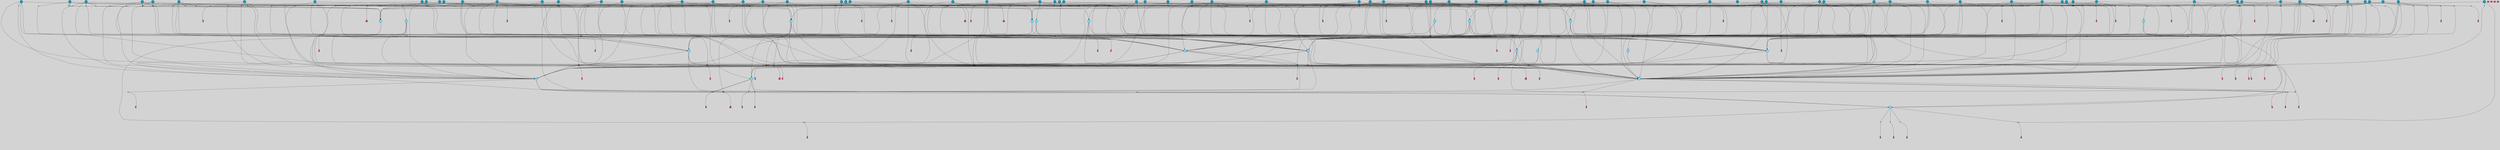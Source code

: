 // File exported with GEGELATI v1.3.1
// On the 2024-04-08 16:59:14
// With the File::TPGGraphDotExporter
digraph{
	graph[pad = "0.212, 0.055" bgcolor = lightgray]
	node[shape=circle style = filled label = ""]
		T3 [fillcolor="#66ddff"]
		T7 [fillcolor="#66ddff"]
		T9 [fillcolor="#66ddff"]
		T27 [fillcolor="#66ddff"]
		T82 [fillcolor="#66ddff"]
		T111 [fillcolor="#66ddff"]
		T129 [fillcolor="#66ddff"]
		T194 [fillcolor="#66ddff"]
		T319 [fillcolor="#66ddff"]
		T350 [fillcolor="#66ddff"]
		T413 [fillcolor="#66ddff"]
		T459 [fillcolor="#66ddff"]
		T557 [fillcolor="#66ddff"]
		T592 [fillcolor="#66ddff"]
		T613 [fillcolor="#66ddff"]
		T695 [fillcolor="#66ddff"]
		T767 [fillcolor="#66ddff"]
		T879 [fillcolor="#1199bb"]
		T930 [fillcolor="#1199bb"]
		T935 [fillcolor="#1199bb"]
		T946 [fillcolor="#1199bb"]
		T954 [fillcolor="#1199bb"]
		T957 [fillcolor="#1199bb"]
		T970 [fillcolor="#1199bb"]
		T981 [fillcolor="#1199bb"]
		T982 [fillcolor="#1199bb"]
		T991 [fillcolor="#1199bb"]
		T992 [fillcolor="#1199bb"]
		T993 [fillcolor="#1199bb"]
		T995 [fillcolor="#1199bb"]
		T1002 [fillcolor="#1199bb"]
		T1005 [fillcolor="#1199bb"]
		T1006 [fillcolor="#66ddff"]
		T802 [fillcolor="#66ddff"]
		T1057 [fillcolor="#1199bb"]
		T1063 [fillcolor="#1199bb"]
		T1072 [fillcolor="#66ddff"]
		T1078 [fillcolor="#1199bb"]
		T1092 [fillcolor="#1199bb"]
		T1097 [fillcolor="#1199bb"]
		T1100 [fillcolor="#1199bb"]
		T611 [fillcolor="#1199bb"]
		T1101 [fillcolor="#1199bb"]
		T1102 [fillcolor="#1199bb"]
		T1103 [fillcolor="#1199bb"]
		T1104 [fillcolor="#1199bb"]
		T1105 [fillcolor="#1199bb"]
		T1106 [fillcolor="#1199bb"]
		T1107 [fillcolor="#1199bb"]
		T1108 [fillcolor="#1199bb"]
		T1109 [fillcolor="#1199bb"]
		T1110 [fillcolor="#1199bb"]
		T1111 [fillcolor="#1199bb"]
		T1112 [fillcolor="#1199bb"]
		T1113 [fillcolor="#1199bb"]
		T1114 [fillcolor="#1199bb"]
		T1115 [fillcolor="#1199bb"]
		T1116 [fillcolor="#1199bb"]
		T1117 [fillcolor="#1199bb"]
		T1118 [fillcolor="#1199bb"]
		T1119 [fillcolor="#1199bb"]
		T1120 [fillcolor="#1199bb"]
		T1121 [fillcolor="#1199bb"]
		T1123 [fillcolor="#1199bb"]
		T1124 [fillcolor="#1199bb"]
		T1125 [fillcolor="#1199bb"]
		T1126 [fillcolor="#1199bb"]
		T1127 [fillcolor="#1199bb"]
		T1128 [fillcolor="#1199bb"]
		T1129 [fillcolor="#1199bb"]
		T478 [fillcolor="#1199bb"]
		T1130 [fillcolor="#1199bb"]
		T1131 [fillcolor="#1199bb"]
		T1132 [fillcolor="#1199bb"]
		T1133 [fillcolor="#66ddff"]
		T1134 [fillcolor="#1199bb"]
		T1135 [fillcolor="#1199bb"]
		T1136 [fillcolor="#1199bb"]
		T1137 [fillcolor="#1199bb"]
		T1138 [fillcolor="#1199bb"]
		T1139 [fillcolor="#1199bb"]
		T1140 [fillcolor="#1199bb"]
		T1143 [fillcolor="#1199bb"]
		T1144 [fillcolor="#1199bb"]
		T1147 [fillcolor="#1199bb"]
		T1149 [fillcolor="#1199bb"]
		T1150 [fillcolor="#1199bb"]
		T1151 [fillcolor="#1199bb"]
		T1154 [fillcolor="#1199bb"]
		T1155 [fillcolor="#1199bb"]
		T1156 [fillcolor="#1199bb"]
		T1157 [fillcolor="#1199bb"]
		T1158 [fillcolor="#1199bb"]
		T1159 [fillcolor="#1199bb"]
		T1160 [fillcolor="#1199bb"]
		T1161 [fillcolor="#1199bb"]
		T1162 [fillcolor="#1199bb"]
		T1163 [fillcolor="#1199bb"]
		T1145 [fillcolor="#1199bb"]
		T1164 [fillcolor="#1199bb"]
		T1165 [fillcolor="#1199bb"]
		P13748 [fillcolor="#cccccc" shape=point] //6|
		I13748 [shape=box style=invis label="6|1&2|6#1|7&#92;n10|7&2|0#1|5&#92;n9|4&0|1#2|2&#92;n8|6&0|0#1|0&#92;n"]
		P13748 -> I13748[style=invis]
		A7708 [fillcolor="#ff3366" shape=box margin=0.03 width=0 height=0 label="3"]
		T3 -> P13748 -> A7708
		P13749 [fillcolor="#cccccc" shape=point] //3|
		I13749 [shape=box style=invis label="7|6&2|4#0|2&#92;n10|3&2|7#1|4&#92;n11|6&0|4#0|1&#92;n7|1&0|0#2|6&#92;n7|6&0|3#2|6&#92;n4|0&2|6#0|1&#92;n4|4&2|5#0|2&#92;n4|6&0|4#2|7&#92;n10|0&2|3#1|5&#92;n2|6&0|5#0|2&#92;n1|0&2|3#0|7&#92;n1|6&2|0#0|5&#92;n6|2&0|1#0|7&#92;n9|2&0|3#2|7&#92;n5|3&0|6#0|6&#92;n1|7&2|5#2|3&#92;n8|1&2|7#0|6&#92;n1|0&2|5#2|1&#92;n7|1&2|2#2|5&#92;n7|4&2|6#0|3&#92;n"]
		P13749 -> I13749[style=invis]
		A7709 [fillcolor="#ff3366" shape=box margin=0.03 width=0 height=0 label="4"]
		T3 -> P13749 -> A7709
		P13750 [fillcolor="#cccccc" shape=point] //-3|
		I13750 [shape=box style=invis label="1|6&2|7#0|7&#92;n10|2&0|7#1|3&#92;n9|6&2|7#2|2&#92;n5|3&0|7#0|7&#92;n1|6&2|3#0|0&#92;n2|3&2|3#2|2&#92;n5|1&2|6#0|6&#92;n"]
		P13750 -> I13750[style=invis]
		A7710 [fillcolor="#ff3366" shape=box margin=0.03 width=0 height=0 label="7"]
		T7 -> P13750 -> A7710
		P13751 [fillcolor="#cccccc" shape=point] //5|
		I13751 [shape=box style=invis label="0|5&2|3#0|1&#92;n0|6&2|1#2|4&#92;n6|2&2|6#0|7&#92;n7|4&0|3#0|1&#92;n5|4&0|7#1|6&#92;n9|1&0|5#2|2&#92;n6|3&2|3#1|7&#92;n11|7&2|4#1|6&#92;n2|5&0|1#0|0&#92;n4|7&0|0#0|2&#92;n6|2&0|6#0|0&#92;n2|1&2|6#2|4&#92;n10|0&2|0#1|0&#92;n6|6&2|4#0|6&#92;n"]
		P13751 -> I13751[style=invis]
		A7711 [fillcolor="#ff3366" shape=box margin=0.03 width=0 height=0 label="8"]
		T7 -> P13751 -> A7711
		P13752 [fillcolor="#cccccc" shape=point] //-6|
		I13752 [shape=box style=invis label="11|1&0|7#2|0&#92;n10|4&0|1#1|0&#92;n4|3&2|4#2|1&#92;n0|5&2|0#0|0&#92;n6|1&0|0#0|3&#92;n8|2&2|0#0|4&#92;n11|4&2|0#1|6&#92;n7|0&2|6#2|3&#92;n5|3&2|6#2|0&#92;n2|0&2|0#0|4&#92;n"]
		P13752 -> I13752[style=invis]
		A7712 [fillcolor="#ff3366" shape=box margin=0.03 width=0 height=0 label="9"]
		T9 -> P13752 -> A7712
		P13753 [fillcolor="#cccccc" shape=point] //2|
		I13753 [shape=box style=invis label="6|3&2|7#1|4&#92;n8|6&0|0#2|5&#92;n2|1&0|2#0|3&#92;n8|7&0|6#0|4&#92;n2|1&2|0#0|1&#92;n0|0&2|2#2|3&#92;n6|6&0|7#2|1&#92;n6|1&0|7#2|6&#92;n5|4&2|7#0|4&#92;n0|3&0|4#2|0&#92;n11|0&2|0#2|5&#92;n4|5&2|5#2|4&#92;n5|7&0|6#0|4&#92;n9|7&2|5#0|3&#92;n5|4&2|1#0|3&#92;n5|3&0|1#1|7&#92;n0|4&0|3#2|5&#92;n"]
		P13753 -> I13753[style=invis]
		A7713 [fillcolor="#ff3366" shape=box margin=0.03 width=0 height=0 label="10"]
		T9 -> P13753 -> A7713
		P13754 [fillcolor="#cccccc" shape=point] //2|
		I13754 [shape=box style=invis label="9|1&2|3#0|1&#92;n5|2&2|0#2|4&#92;n3|6&2|5#2|7&#92;n7|0&2|5#0|4&#92;n1|2&0|3#0|5&#92;n7|3&2|7#0|0&#92;n"]
		P13754 -> I13754[style=invis]
		A7714 [fillcolor="#ff3366" shape=box margin=0.03 width=0 height=0 label="2"]
		T27 -> P13754 -> A7714
		P13755 [fillcolor="#cccccc" shape=point] //-6|
		I13755 [shape=box style=invis label="7|5&0|4#0|4&#92;n11|0&2|5#2|1&#92;n"]
		P13755 -> I13755[style=invis]
		A7715 [fillcolor="#ff3366" shape=box margin=0.03 width=0 height=0 label="3"]
		T27 -> P13755 -> A7715
		T27 -> P13749
		P13756 [fillcolor="#cccccc" shape=point] //0|
		I13756 [shape=box style=invis label="2|5&0|1#0|6&#92;n6|1&2|2#2|7&#92;n8|0&0|3#1|4&#92;n4|3&2|5#2|4&#92;n8|1&2|4#0|0&#92;n6|6&0|1#2|6&#92;n11|7&2|4#2|5&#92;n6|2&2|4#0|2&#92;n8|5&2|4#2|4&#92;n2|1&2|1#2|2&#92;n2|7&2|5#2|6&#92;n9|7&0|5#0|4&#92;n1|2&0|5#2|6&#92;n4|2&2|3#2|7&#92;n3|3&2|1#0|2&#92;n"]
		P13756 -> I13756[style=invis]
		A7716 [fillcolor="#ff3366" shape=box margin=0.03 width=0 height=0 label="5"]
		T27 -> P13756 -> A7716
		P13757 [fillcolor="#cccccc" shape=point] //0|
		I13757 [shape=box style=invis label="4|0&0|3#2|7&#92;n10|2&0|3#1|7&#92;n3|5&0|2#0|3&#92;n4|5&0|0#2|1&#92;n10|7&2|0#1|2&#92;n5|3&2|3#1|6&#92;n9|5&2|0#0|4&#92;n5|4&2|7#0|2&#92;n10|3&2|7#1|4&#92;n7|2&0|1#2|6&#92;n8|6&0|5#0|5&#92;n8|7&2|3#0|5&#92;n2|6&2|4#0|0&#92;n"]
		P13757 -> I13757[style=invis]
		A7717 [fillcolor="#ff3366" shape=box margin=0.03 width=0 height=0 label="5"]
		T27 -> P13757 -> A7717
		P13758 [fillcolor="#cccccc" shape=point] //6|
		I13758 [shape=box style=invis label="7|0&2|5#1|2&#92;n10|6&2|1#1|3&#92;n7|5&0|2#0|7&#92;n10|7&0|1#1|5&#92;n4|6&2|5#0|5&#92;n4|4&0|7#2|7&#92;n"]
		P13758 -> I13758[style=invis]
		A7718 [fillcolor="#ff3366" shape=box margin=0.03 width=0 height=0 label="7"]
		T82 -> P13758 -> A7718
		P13759 [fillcolor="#cccccc" shape=point] //6|
		I13759 [shape=box style=invis label="0|5&2|3#0|1&#92;n0|6&2|1#2|4&#92;n9|1&0|5#2|2&#92;n7|4&0|3#0|1&#92;n5|4&0|7#1|6&#92;n2|5&0|1#0|0&#92;n6|3&2|3#1|7&#92;n11|7&2|4#1|6&#92;n6|2&2|6#0|1&#92;n4|7&0|0#0|2&#92;n6|2&0|6#0|0&#92;n9|1&2|6#2|4&#92;n10|0&2|0#1|0&#92;n6|6&2|4#0|6&#92;n"]
		P13759 -> I13759[style=invis]
		A7719 [fillcolor="#ff3366" shape=box margin=0.03 width=0 height=0 label="8"]
		T82 -> P13759 -> A7719
		T82 -> P13752
		P13760 [fillcolor="#cccccc" shape=point] //-5|
		I13760 [shape=box style=invis label="0|0&2|3#0|2&#92;n10|5&0|6#1|3&#92;n7|3&0|6#2|3&#92;n3|4&0|6#0|6&#92;n10|5&0|2#1|1&#92;n5|0&0|1#0|3&#92;n6|6&2|5#1|5&#92;n7|4&0|2#1|7&#92;n5|7&0|1#2|5&#92;n1|5&0|0#0|3&#92;n7|5&2|1#2|6&#92;n9|0&0|2#0|0&#92;n4|0&2|4#0|0&#92;n4|6&0|0#2|3&#92;n3|1&0|6#2|5&#92;n7|7&2|1#2|3&#92;n9|4&2|2#0|6&#92;n"]
		P13760 -> I13760[style=invis]
		T111 -> P13760 -> T9
		P13761 [fillcolor="#cccccc" shape=point] //7|
		I13761 [shape=box style=invis label="7|4&2|1#2|0&#92;n4|1&2|4#2|3&#92;n5|0&2|0#2|2&#92;n6|1&2|4#2|6&#92;n"]
		P13761 -> I13761[style=invis]
		A7720 [fillcolor="#ff3366" shape=box margin=0.03 width=0 height=0 label="9"]
		T111 -> P13761 -> A7720
		P13762 [fillcolor="#cccccc" shape=point] //2|
		I13762 [shape=box style=invis label="3|0&2|0#0|1&#92;n11|2&0|7#1|6&#92;n8|7&2|4#0|5&#92;n5|3&0|2#2|6&#92;n4|4&2|4#2|6&#92;n3|0&0|7#0|1&#92;n2|7&2|2#2|5&#92;n9|3&2|6#2|7&#92;n7|7&0|0#0|4&#92;n6|1&2|4#1|3&#92;n5|4&2|0#1|6&#92;n1|3&0|7#0|4&#92;n"]
		P13762 -> I13762[style=invis]
		A7721 [fillcolor="#ff3366" shape=box margin=0.03 width=0 height=0 label="7"]
		T111 -> P13762 -> A7721
		T111 -> P13752
		P13763 [fillcolor="#cccccc" shape=point] //8|
		I13763 [shape=box style=invis label="9|0&0|1#2|0&#92;n10|1&2|5#1|4&#92;n8|2&2|6#0|4&#92;n2|4&2|5#2|3&#92;n4|2&2|2#0|2&#92;n7|5&0|2#0|0&#92;n8|2&2|1#1|3&#92;n8|7&0|7#2|1&#92;n1|1&0|0#0|7&#92;n5|6&2|5#1|0&#92;n6|6&2|5#0|0&#92;n11|4&0|3#2|6&#92;n4|2&2|4#0|7&#92;n5|6&0|1#2|0&#92;n11|3&0|2#0|7&#92;n"]
		P13763 -> I13763[style=invis]
		A7722 [fillcolor="#ff3366" shape=box margin=0.03 width=0 height=0 label="6"]
		T129 -> P13763 -> A7722
		P13764 [fillcolor="#cccccc" shape=point] //5|
		I13764 [shape=box style=invis label="3|0&2|0#0|1&#92;n3|0&0|7#0|1&#92;n5|3&0|2#2|6&#92;n4|4&2|4#2|6&#92;n11|2&0|7#1|6&#92;n2|7&2|2#2|5&#92;n9|3&2|6#2|7&#92;n7|7&0|0#0|4&#92;n6|1&2|4#2|3&#92;n5|4&2|0#1|6&#92;n1|3&0|7#0|4&#92;n"]
		P13764 -> I13764[style=invis]
		A7723 [fillcolor="#ff3366" shape=box margin=0.03 width=0 height=0 label="7"]
		T129 -> P13764 -> A7723
		P13765 [fillcolor="#cccccc" shape=point] //10|
		I13765 [shape=box style=invis label="4|5&2|7#2|1&#92;n1|7&2|3#0|6&#92;n3|5&2|2#0|3&#92;n10|3&0|7#1|4&#92;n7|1&0|4#2|6&#92;n10|2&0|3#1|7&#92;n9|5&2|0#0|4&#92;n4|0&0|3#2|7&#92;n11|4&2|6#1|2&#92;n5|4&2|7#0|2&#92;n2|6&2|4#0|0&#92;n6|5&0|7#2|1&#92;n5|3&2|3#1|6&#92;n10|7&2|0#1|2&#92;n"]
		P13765 -> I13765[style=invis]
		A7724 [fillcolor="#ff3366" shape=box margin=0.03 width=0 height=0 label="5"]
		T129 -> P13765 -> A7724
		P13766 [fillcolor="#cccccc" shape=point] //5|
		I13766 [shape=box style=invis label="9|4&2|3#1|3&#92;n0|4&2|4#0|5&#92;n6|1&2|6#2|5&#92;n4|0&0|5#2|0&#92;n"]
		P13766 -> I13766[style=invis]
		A7725 [fillcolor="#ff3366" shape=box margin=0.03 width=0 height=0 label="7"]
		T129 -> P13766 -> A7725
		P13767 [fillcolor="#cccccc" shape=point] //6|
		I13767 [shape=box style=invis label="9|4&2|7#0|6&#92;n8|4&0|1#1|0&#92;n1|3&0|0#2|1&#92;n2|4&0|6#2|2&#92;n5|1&2|5#0|7&#92;n3|0&0|3#2|6&#92;n2|2&2|6#0|2&#92;n8|4&0|4#2|2&#92;n5|1&2|4#0|3&#92;n9|4&0|6#0|6&#92;n5|0&2|2#1|5&#92;n11|7&0|0#1|1&#92;n0|4&0|3#0|3&#92;n7|7&2|4#2|5&#92;n1|5&0|1#2|1&#92;n"]
		P13767 -> I13767[style=invis]
		A7726 [fillcolor="#ff3366" shape=box margin=0.03 width=0 height=0 label="1"]
		T129 -> P13767 -> A7726
		P13768 [fillcolor="#cccccc" shape=point] //5|
		I13768 [shape=box style=invis label="3|0&2|0#2|1&#92;n3|0&0|7#0|1&#92;n5|3&0|2#2|6&#92;n4|4&2|4#2|6&#92;n5|4&2|0#1|6&#92;n2|7&2|2#2|5&#92;n1|3&0|7#0|4&#92;n11|6&2|2#0|7&#92;n7|7&0|0#0|4&#92;n6|1&2|4#2|3&#92;n11|0&0|7#1|6&#92;n9|3&2|6#2|7&#92;n"]
		P13768 -> I13768[style=invis]
		A7727 [fillcolor="#ff3366" shape=box margin=0.03 width=0 height=0 label="7"]
		T194 -> P13768 -> A7727
		P13769 [fillcolor="#cccccc" shape=point] //4|
		I13769 [shape=box style=invis label="7|1&0|6#0|1&#92;n6|7&2|7#1|7&#92;n10|1&2|1#1|1&#92;n9|6&2|2#1|4&#92;n4|7&0|4#2|2&#92;n9|6&0|5#1|1&#92;n10|0&2|6#1|6&#92;n5|1&0|1#2|3&#92;n10|1&0|5#1|0&#92;n3|4&2|3#0|0&#92;n8|2&0|5#2|4&#92;n1|6&2|0#0|0&#92;n2|3&0|1#2|6&#92;n5|2&2|2#1|6&#92;n2|2&0|1#2|1&#92;n3|1&2|7#0|3&#92;n6|7&2|3#0|4&#92;n"]
		P13769 -> I13769[style=invis]
		A7728 [fillcolor="#ff3366" shape=box margin=0.03 width=0 height=0 label="10"]
		T194 -> P13769 -> A7728
		P13770 [fillcolor="#cccccc" shape=point] //-4|
		I13770 [shape=box style=invis label="0|4&0|0#2|7&#92;n8|5&2|4#2|4&#92;n4|3&2|5#2|4&#92;n11|7&2|2#2|5&#92;n6|5&2|2#2|7&#92;n3|2&0|7#0|7&#92;n3|3&2|1#0|3&#92;n2|6&0|3#2|5&#92;n0|1&2|6#2|2&#92;n8|2&0|0#1|6&#92;n0|7&0|5#0|4&#92;n9|5&0|3#2|7&#92;n2|7&2|5#2|6&#92;n9|0&2|0#0|1&#92;n1|2&2|4#0|2&#92;n"]
		P13770 -> I13770[style=invis]
		T194 -> P13770 -> T27
		P13771 [fillcolor="#cccccc" shape=point] //7|
		I13771 [shape=box style=invis label="7|4&2|7#0|4&#92;n4|6&0|1#2|5&#92;n2|1&2|3#0|0&#92;n4|3&2|0#0|1&#92;n0|0&2|7#2|7&#92;n7|7&0|5#2|3&#92;n5|0&2|1#2|2&#92;n10|0&0|4#1|2&#92;n4|4&0|7#0|0&#92;n6|7&0|2#0|1&#92;n1|4&2|5#0|4&#92;n"]
		P13771 -> I13771[style=invis]
		A7729 [fillcolor="#ff3366" shape=box margin=0.03 width=0 height=0 label="0"]
		T194 -> P13771 -> A7729
		P13772 [fillcolor="#cccccc" shape=point] //9|
		I13772 [shape=box style=invis label="11|0&2|0#1|1&#92;n3|6&0|6#0|0&#92;n1|4&0|0#2|4&#92;n7|5&2|2#1|3&#92;n11|7&2|6#1|7&#92;n5|2&0|6#1|5&#92;n9|5&0|6#0|3&#92;n2|2&2|7#0|5&#92;n9|3&2|2#2|0&#92;n11|0&2|7#0|1&#92;n1|1&2|0#0|1&#92;n6|6&0|6#1|2&#92;n9|7&0|1#0|3&#92;n2|0&2|4#2|5&#92;n2|4&2|2#0|0&#92;n6|1&2|1#1|7&#92;n10|7&2|5#1|6&#92;n11|5&2|7#2|4&#92;n"]
		P13772 -> I13772[style=invis]
		A7730 [fillcolor="#ff3366" shape=box margin=0.03 width=0 height=0 label="1"]
		T319 -> P13772 -> A7730
		T319 -> P13766
		P13773 [fillcolor="#cccccc" shape=point] //9|
		I13773 [shape=box style=invis label="9|6&2|0#1|3&#92;n7|1&0|3#0|4&#92;n9|6&2|0#0|1&#92;n1|5&0|0#0|5&#92;n8|6&2|4#0|0&#92;n7|4&2|4#0|7&#92;n6|0&2|4#2|0&#92;n7|7&2|4#2|2&#92;n"]
		P13773 -> I13773[style=invis]
		A7731 [fillcolor="#ff3366" shape=box margin=0.03 width=0 height=0 label="5"]
		T319 -> P13773 -> A7731
		T319 -> P13770
		P13774 [fillcolor="#cccccc" shape=point] //-4|
		I13774 [shape=box style=invis label="11|3&0|7#1|7&#92;n11|7&0|7#2|7&#92;n5|3&0|3#2|0&#92;n0|1&2|2#0|4&#92;n0|0&0|4#2|5&#92;n6|3&2|1#2|3&#92;n11|7&0|0#0|4&#92;n0|0&0|0#0|2&#92;n1|1&0|4#0|3&#92;n6|5&2|7#1|2&#92;n6|6&0|3#2|7&#92;n6|2&0|4#0|0&#92;n5|5&2|6#0|5&#92;n"]
		P13774 -> I13774[style=invis]
		A7732 [fillcolor="#ff3366" shape=box margin=0.03 width=0 height=0 label="8"]
		T319 -> P13774 -> A7732
		T350 -> P13770
		T350 -> P13771
		P13775 [fillcolor="#cccccc" shape=point] //3|
		I13775 [shape=box style=invis label="5|4&2|7#0|1&#92;n0|6&0|6#2|2&#92;n9|5&2|2#2|0&#92;n3|6&2|7#0|2&#92;n3|5&0|0#0|6&#92;n2|6&0|6#2|2&#92;n2|6&2|2#0|0&#92;n5|1&0|4#0|5&#92;n2|6&0|5#2|5&#92;n1|0&0|7#2|2&#92;n4|7&0|6#2|4&#92;n7|3&0|6#2|5&#92;n1|1&0|1#0|3&#92;n"]
		P13775 -> I13775[style=invis]
		A7733 [fillcolor="#ff3366" shape=box margin=0.03 width=0 height=0 label="1"]
		T350 -> P13775 -> A7733
		P13776 [fillcolor="#cccccc" shape=point] //-2|
		I13776 [shape=box style=invis label="2|0&2|3#2|5&#92;n10|3&2|7#1|4&#92;n8|1&2|7#0|6&#92;n7|6&0|3#2|6&#92;n4|0&2|6#0|1&#92;n4|4&2|5#0|2&#92;n4|6&0|2#2|7&#92;n7|6&2|4#0|2&#92;n11|7&2|7#0|3&#92;n6|6&0|3#0|6&#92;n1|6&2|0#0|5&#92;n11|6&0|4#0|1&#92;n2|6&0|5#0|2&#92;n6|2&0|1#0|7&#92;n9|2&0|3#2|7&#92;n5|3&0|6#0|6&#92;n7|1&2|2#2|5&#92;n1|0&2|3#0|7&#92;n1|0&2|5#0|1&#92;n3|4&2|6#0|3&#92;n"]
		P13776 -> I13776[style=invis]
		A7734 [fillcolor="#ff3366" shape=box margin=0.03 width=0 height=0 label="4"]
		T350 -> P13776 -> A7734
		T350 -> P13771
		P13777 [fillcolor="#cccccc" shape=point] //-4|
		I13777 [shape=box style=invis label="1|5&2|1#2|4&#92;n3|0&2|3#2|6&#92;n0|3&0|0#0|1&#92;n8|6&2|5#1|5&#92;n9|7&2|5#2|0&#92;n4|1&0|7#2|2&#92;n4|2&0|3#0|0&#92;n"]
		P13777 -> I13777[style=invis]
		A7735 [fillcolor="#ff3366" shape=box margin=0.03 width=0 height=0 label="2"]
		T413 -> P13777 -> A7735
		T413 -> P13759
		P13778 [fillcolor="#cccccc" shape=point] //-4|
		I13778 [shape=box style=invis label="7|5&2|2#0|7&#92;n9|6&2|3#0|3&#92;n10|6&2|1#1|0&#92;n8|0&0|5#1|3&#92;n7|5&0|5#1|5&#92;n5|1&2|5#2|1&#92;n"]
		P13778 -> I13778[style=invis]
		A7736 [fillcolor="#ff3366" shape=box margin=0.03 width=0 height=0 label="7"]
		T413 -> P13778 -> A7736
		T413 -> P13769
		P13779 [fillcolor="#cccccc" shape=point] //-5|
		I13779 [shape=box style=invis label="7|7&2|4#0|6&#92;n8|5&2|1#0|3&#92;n0|0&0|0#2|7&#92;n2|2&0|5#2|4&#92;n1|0&2|5#0|2&#92;n11|1&2|3#0|5&#92;n2|7&2|0#2|3&#92;n9|4&2|7#1|2&#92;n5|5&0|7#0|5&#92;n"]
		P13779 -> I13779[style=invis]
		T413 -> P13779 -> T319
		T459 -> P13777
		T459 -> P13778
		T459 -> P13769
		T459 -> P13779
		P13780 [fillcolor="#cccccc" shape=point] //8|
		I13780 [shape=box style=invis label="6|5&2|5#0|4&#92;n9|0&0|5#0|7&#92;n2|6&0|4#2|4&#92;n7|1&0|3#0|2&#92;n1|4&2|4#0|3&#92;n3|2&2|2#0|3&#92;n"]
		P13780 -> I13780[style=invis]
		T459 -> P13780 -> T350
		T557 -> P13779
		T557 -> P13748
		T557 -> P13769
		P13781 [fillcolor="#cccccc" shape=point] //4|
		I13781 [shape=box style=invis label="7|1&0|6#0|1&#92;n5|2&2|5#1|6&#92;n10|1&2|1#1|1&#92;n9|6&2|2#1|4&#92;n4|7&0|4#2|2&#92;n9|6&0|4#1|1&#92;n10|0&2|6#1|6&#92;n5|1&0|1#2|3&#92;n1|6&2|0#0|1&#92;n8|2&0|5#2|4&#92;n3|4&2|3#0|0&#92;n10|1&0|5#1|0&#92;n2|2&0|1#2|1&#92;n3|1&2|7#0|3&#92;n"]
		P13781 -> I13781[style=invis]
		A7737 [fillcolor="#ff3366" shape=box margin=0.03 width=0 height=0 label="10"]
		T557 -> P13781 -> A7737
		P13782 [fillcolor="#cccccc" shape=point] //1|
		I13782 [shape=box style=invis label="10|5&2|0#1|7&#92;n9|2&2|7#2|2&#92;n9|0&2|5#2|1&#92;n"]
		P13782 -> I13782[style=invis]
		A7738 [fillcolor="#ff3366" shape=box margin=0.03 width=0 height=0 label="3"]
		T557 -> P13782 -> A7738
		T592 -> P13779
		T592 -> P13769
		T592 -> P13781
		T592 -> P13782
		P13783 [fillcolor="#cccccc" shape=point] //-6|
		I13783 [shape=box style=invis label="0|3&2|3#2|0&#92;n3|7&2|2#2|6&#92;n11|5&2|6#0|2&#92;n5|5&2|6#2|0&#92;n3|0&0|6#0|3&#92;n4|7&0|7#2|7&#92;n7|2&2|5#1|5&#92;n9|4&2|3#1|5&#92;n2|5&2|7#2|4&#92;n1|2&0|5#0|1&#92;n5|4&2|4#1|3&#92;n7|0&0|7#1|1&#92;n9|3&0|6#1|4&#92;n"]
		P13783 -> I13783[style=invis]
		A7739 [fillcolor="#ff3366" shape=box margin=0.03 width=0 height=0 label="5"]
		T592 -> P13783 -> A7739
		P13784 [fillcolor="#cccccc" shape=point] //4|
		I13784 [shape=box style=invis label="0|5&2|3#0|1&#92;n0|6&2|1#0|4&#92;n6|6&2|4#0|6&#92;n4|4&0|6#0|3&#92;n10|0&2|0#1|5&#92;n2|5&0|1#0|0&#92;n7|4&0|3#0|1&#92;n11|7&2|4#1|6&#92;n1|1&0|5#2|2&#92;n6|2&2|6#0|1&#92;n1|2&0|6#0|0&#92;n9|3&2|0#0|0&#92;n9|2&2|6#2|4&#92;n7|4&0|0#2|1&#92;n6|3&2|3#1|7&#92;n0|0&2|4#2|5&#92;n"]
		P13784 -> I13784[style=invis]
		A7740 [fillcolor="#ff3366" shape=box margin=0.03 width=0 height=0 label="8"]
		T613 -> P13784 -> A7740
		T613 -> P13778
		P13785 [fillcolor="#cccccc" shape=point] //2|
		I13785 [shape=box style=invis label="7|7&2|4#0|6&#92;n8|5&2|1#0|3&#92;n9|7&2|2#2|2&#92;n0|0&0|0#2|7&#92;n1|0&2|5#0|2&#92;n2|2&0|5#2|4&#92;n11|1&2|3#0|5&#92;n2|7&2|1#2|3&#92;n9|4&2|7#1|2&#92;n5|0&0|7#0|5&#92;n"]
		P13785 -> I13785[style=invis]
		T613 -> P13785 -> T319
		T613 -> P13765
		P13786 [fillcolor="#cccccc" shape=point] //8|
		I13786 [shape=box style=invis label="11|4&2|0#1|6&#92;n4|3&0|6#0|5&#92;n3|0&2|6#0|3&#92;n9|3&2|5#0|5&#92;n2|6&0|6#2|1&#92;n9|7&0|5#1|4&#92;n"]
		P13786 -> I13786[style=invis]
		T613 -> P13786 -> T194
		P13787 [fillcolor="#cccccc" shape=point] //-5|
		I13787 [shape=box style=invis label="0|5&2|3#0|1&#92;n0|6&2|1#2|4&#92;n6|2&2|6#0|7&#92;n9|0&2|7#1|1&#92;n7|4&0|3#0|1&#92;n3|5&2|7#0|6&#92;n11|7&2|3#1|6&#92;n2|1&2|6#2|4&#92;n5|0&0|7#1|6&#92;n2|5&0|1#0|0&#92;n4|7&0|0#0|2&#92;n6|2&0|6#0|0&#92;n9|1&2|5#2|2&#92;n10|0&0|0#1|0&#92;n2|7&2|6#0|3&#92;n6|6&2|4#0|6&#92;n"]
		P13787 -> I13787[style=invis]
		T695 -> P13787 -> T129
		P13788 [fillcolor="#cccccc" shape=point] //-5|
		I13788 [shape=box style=invis label="11|4&2|0#1|6&#92;n2|6&0|6#2|1&#92;n9|1&2|5#0|5&#92;n3|0&2|6#0|3&#92;n9|7&0|5#1|4&#92;n"]
		P13788 -> I13788[style=invis]
		T695 -> P13788 -> T194
		P13789 [fillcolor="#cccccc" shape=point] //4|
		I13789 [shape=box style=invis label="0|5&2|3#0|1&#92;n0|6&2|1#2|4&#92;n6|2&2|6#0|7&#92;n9|1&2|5#2|2&#92;n7|4&0|3#0|1&#92;n11|7&2|4#1|6&#92;n9|0&2|7#1|1&#92;n5|4&0|7#1|6&#92;n2|5&0|1#0|0&#92;n4|7&0|0#0|2&#92;n6|2&0|6#0|0&#92;n2|1&2|6#2|4&#92;n10|0&0|0#1|0&#92;n2|7&2|6#0|3&#92;n6|6&2|4#0|6&#92;n"]
		P13789 -> I13789[style=invis]
		T695 -> P13789 -> T129
		P13790 [fillcolor="#cccccc" shape=point] //9|
		I13790 [shape=box style=invis label="8|0&0|5#0|1&#92;n0|6&2|0#0|7&#92;n5|7&0|1#1|4&#92;n5|1&0|6#2|7&#92;n11|3&0|7#1|6&#92;n10|2&2|5#1|6&#92;n10|0&0|3#1|4&#92;n0|0&2|5#0|7&#92;n0|0&2|5#0|1&#92;n0|4&2|2#2|3&#92;n11|7&2|5#0|5&#92;n"]
		P13790 -> I13790[style=invis]
		T695 -> P13790 -> T7
		P13791 [fillcolor="#cccccc" shape=point] //6|
		I13791 [shape=box style=invis label="0|5&0|3#0|2&#92;n5|7&0|4#0|1&#92;n10|0&2|2#1|2&#92;n8|7&2|0#1|7&#92;n10|6&2|2#1|5&#92;n"]
		P13791 -> I13791[style=invis]
		A7741 [fillcolor="#ff3366" shape=box margin=0.03 width=0 height=0 label="2"]
		T767 -> P13791 -> A7741
		T767 -> P13786
		P13792 [fillcolor="#cccccc" shape=point] //-1|
		I13792 [shape=box style=invis label="2|1&2|6#2|4&#92;n2|3&2|4#2|7&#92;n0|4&2|5#0|1&#92;n5|7&2|1#2|3&#92;n0|6&2|1#2|4&#92;n7|4&0|3#0|1&#92;n10|0&0|0#1|0&#92;n9|1&0|5#2|2&#92;n5|4&0|7#1|6&#92;n2|5&0|1#0|0&#92;n4|7&0|0#0|4&#92;n6|2&0|6#0|0&#92;n9|0&2|7#1|1&#92;n11|7&2|4#1|1&#92;n"]
		P13792 -> I13792[style=invis]
		T767 -> P13792 -> T129
		P13793 [fillcolor="#cccccc" shape=point] //6|
		I13793 [shape=box style=invis label="1|4&2|6#0|3&#92;n11|7&0|6#2|3&#92;n5|7&2|3#2|2&#92;n11|1&0|4#2|6&#92;n8|7&0|4#2|1&#92;n9|6&2|4#1|4&#92;n3|2&2|2#0|6&#92;n2|4&0|5#0|7&#92;n10|0&0|1#1|2&#92;n2|7&2|7#2|6&#92;n4|3&0|6#0|3&#92;n5|0&0|5#1|5&#92;n10|6&2|0#1|4&#92;n8|4&2|1#2|5&#92;n1|4&2|7#2|0&#92;n4|3&0|4#2|4&#92;n4|5&2|7#0|6&#92;n11|5&2|6#2|6&#92;n0|3&0|5#0|1&#92;n"]
		P13793 -> I13793[style=invis]
		T767 -> P13793 -> T129
		T767 -> P13778
		P13794 [fillcolor="#cccccc" shape=point] //-2|
		I13794 [shape=box style=invis label="4|3&0|6#0|3&#92;n5|7&2|3#2|2&#92;n1|4&2|6#2|3&#92;n5|6&0|7#1|2&#92;n9|2&2|4#1|4&#92;n2|4&0|5#0|7&#92;n10|0&0|6#1|2&#92;n5|7&2|5#1|5&#92;n3|1&0|6#0|2&#92;n2|7&2|7#2|6&#92;n5|4&0|5#1|5&#92;n10|4&2|5#1|7&#92;n10|6&2|0#1|4&#92;n11|5&2|6#2|3&#92;n4|0&0|4#2|4&#92;n8|4&2|1#2|5&#92;n4|5&2|7#0|6&#92;n"]
		P13794 -> I13794[style=invis]
		T879 -> P13794 -> T111
		P13795 [fillcolor="#cccccc" shape=point] //-5|
		I13795 [shape=box style=invis label="9|0&2|4#2|5&#92;n9|6&2|7#2|6&#92;n11|4&2|0#1|6&#92;n10|2&2|2#1|6&#92;n9|7&0|5#1|4&#92;n2|1&0|3#2|1&#92;n1|7&0|6#2|6&#92;n9|3&2|5#2|5&#92;n4|5&0|6#0|7&#92;n3|0&2|6#0|3&#92;n1|6&0|2#0|7&#92;n"]
		P13795 -> I13795[style=invis]
		T879 -> P13795 -> T194
		P13796 [fillcolor="#cccccc" shape=point] //8|
		I13796 [shape=box style=invis label="2|7&2|0#2|3&#92;n2|2&0|5#2|2&#92;n9|0&2|2#0|4&#92;n8|0&2|1#0|3&#92;n8|2&0|2#2|1&#92;n0|0&0|0#2|7&#92;n7|6&2|4#0|6&#92;n11|3&2|0#1|3&#92;n3|4&2|7#0|2&#92;n10|6&0|7#1|3&#92;n"]
		P13796 -> I13796[style=invis]
		T879 -> P13796 -> T319
		P13797 [fillcolor="#cccccc" shape=point] //-6|
		I13797 [shape=box style=invis label="7|5&2|2#0|7&#92;n7|5&0|5#1|5&#92;n10|6&2|1#1|0&#92;n8|0&0|5#1|3&#92;n9|6&2|3#0|3&#92;n5|1&2|5#1|1&#92;n"]
		P13797 -> I13797[style=invis]
		A7742 [fillcolor="#ff3366" shape=box margin=0.03 width=0 height=0 label="7"]
		T879 -> P13797 -> A7742
		P13798 [fillcolor="#cccccc" shape=point] //-8|
		I13798 [shape=box style=invis label="6|0&2|1#2|4&#92;n1|3&2|6#0|2&#92;n0|5&2|1#2|7&#92;n7|7&2|3#0|6&#92;n9|1&2|3#0|0&#92;n0|0&0|6#2|1&#92;n11|2&2|4#2|0&#92;n1|6&0|4#2|4&#92;n5|2&0|2#1|1&#92;n7|4&0|6#2|3&#92;n"]
		P13798 -> I13798[style=invis]
		A7743 [fillcolor="#ff3366" shape=box margin=0.03 width=0 height=0 label="0"]
		T879 -> P13798 -> A7743
		P13799 [fillcolor="#cccccc" shape=point] //0|
		I13799 [shape=box style=invis label="11|2&2|7#2|3&#92;n0|0&0|0#2|7&#92;n2|2&0|5#2|4&#92;n11|5&0|5#0|5&#92;n6|7&2|4#2|2&#92;n6|6&2|6#2|1&#92;n6|0&0|1#0|3&#92;n11|1&2|3#0|2&#92;n"]
		P13799 -> I13799[style=invis]
		T930 -> P13799 -> T319
		P13800 [fillcolor="#cccccc" shape=point] //2|
		I13800 [shape=box style=invis label="10|0&2|3#1|5&#92;n7|1&0|0#2|6&#92;n1|0&2|3#0|7&#92;n1|0&2|5#0|1&#92;n5|3&0|6#0|6&#92;n4|0&2|6#0|1&#92;n3|3&0|7#0|0&#92;n7|4&2|4#0|1&#92;n7|6&0|4#2|6&#92;n2|6&0|5#0|2&#92;n1|6&2|0#0|5&#92;n6|2&0|1#0|7&#92;n4|4&2|0#0|2&#92;n4|6&0|4#2|7&#92;n8|1&2|7#0|6&#92;n11|4&2|0#2|3&#92;n4|7&2|5#2|0&#92;n7|1&2|2#2|5&#92;n4|2&2|5#2|2&#92;n"]
		P13800 -> I13800[style=invis]
		T930 -> P13800 -> T459
		P13801 [fillcolor="#cccccc" shape=point] //-8|
		I13801 [shape=box style=invis label="3|0&0|7#0|1&#92;n3|4&0|7#0|1&#92;n"]
		P13801 -> I13801[style=invis]
		A7744 [fillcolor="#ff3366" shape=box margin=0.03 width=0 height=0 label="3"]
		T930 -> P13801 -> A7744
		P13802 [fillcolor="#cccccc" shape=point] //-1|
		I13802 [shape=box style=invis label="0|6&0|3#2|0&#92;n5|0&0|7#2|2&#92;n3|6&2|4#2|1&#92;n9|4&0|3#0|0&#92;n10|2&2|6#1|1&#92;n4|2&0|0#0|0&#92;n1|7&0|1#2|0&#92;n11|7&2|6#1|6&#92;n1|1&2|0#2|2&#92;n10|7&2|2#1|7&#92;n1|2&0|3#0|5&#92;n0|3&0|3#2|5&#92;n8|6&0|5#1|2&#92;n0|6&2|4#2|2&#92;n"]
		P13802 -> I13802[style=invis]
		T935 -> P13802 -> T3
		P13803 [fillcolor="#cccccc" shape=point] //-5|
		I13803 [shape=box style=invis label="7|7&2|4#0|4&#92;n5|5&0|7#0|5&#92;n10|6&0|4#1|3&#92;n2|2&0|7#2|4&#92;n0|0&0|0#2|7&#92;n1|0&2|5#0|2&#92;n11|1&2|3#0|5&#92;n9|4&2|7#1|2&#92;n8|5&2|1#0|3&#92;n"]
		P13803 -> I13803[style=invis]
		T935 -> P13803 -> T319
		P13804 [fillcolor="#cccccc" shape=point] //6|
		I13804 [shape=box style=invis label="5|5&0|3#1|2&#92;n5|3&0|7#2|6&#92;n6|3&2|7#2|2&#92;n2|4&0|3#0|2&#92;n11|3&2|2#2|4&#92;n11|3&0|5#2|1&#92;n3|2&2|4#0|0&#92;n8|0&2|2#2|0&#92;n"]
		P13804 -> I13804[style=invis]
		T935 -> P13804 -> T319
		T935 -> P13788
		P13805 [fillcolor="#cccccc" shape=point] //-8|
		I13805 [shape=box style=invis label="2|6&0|6#2|1&#92;n3|4&0|3#0|7&#92;n3|0&2|6#0|3&#92;n1|3&0|6#0|5&#92;n9|3&2|5#0|5&#92;n9|7&0|5#1|4&#92;n"]
		P13805 -> I13805[style=invis]
		T935 -> P13805 -> T592
		P13806 [fillcolor="#cccccc" shape=point] //3|
		I13806 [shape=box style=invis label="0|5&2|3#0|1&#92;n0|6&2|1#2|4&#92;n3|3&2|2#2|0&#92;n5|2&2|6#0|7&#92;n5|4&0|7#1|6&#92;n7|4&0|3#0|1&#92;n9|0&2|7#1|1&#92;n9|1&2|5#2|2&#92;n2|5&0|1#0|0&#92;n4|7&0|0#0|2&#92;n6|2&0|6#0|0&#92;n2|1&2|1#2|4&#92;n10|0&0|0#1|0&#92;n2|7&2|6#0|3&#92;n6|6&2|4#0|6&#92;n"]
		P13806 -> I13806[style=invis]
		T946 -> P13806 -> T129
		P13807 [fillcolor="#cccccc" shape=point] //4|
		I13807 [shape=box style=invis label="10|0&2|3#1|5&#92;n7|1&0|0#2|6&#92;n1|0&2|3#0|7&#92;n4|0&2|6#0|1&#92;n5|3&0|6#0|6&#92;n1|7&2|5#2|0&#92;n7|6&2|4#0|1&#92;n7|6&0|4#2|6&#92;n2|6&0|5#0|2&#92;n1|6&2|0#0|5&#92;n6|2&0|1#0|7&#92;n9|2&0|3#2|7&#92;n4|4&2|0#0|2&#92;n4|6&0|4#2|7&#92;n8|1&2|7#0|6&#92;n11|4&2|0#2|3&#92;n1|0&2|5#0|1&#92;n7|1&2|2#2|5&#92;n4|2&2|5#2|2&#92;n"]
		P13807 -> I13807[style=invis]
		T946 -> P13807 -> T459
		T946 -> P13805
		T946 -> P13752
		P13808 [fillcolor="#cccccc" shape=point] //1|
		I13808 [shape=box style=invis label="0|5&2|3#0|1&#92;n7|6&0|0#2|1&#92;n0|6&2|1#2|4&#92;n11|1&0|2#1|2&#92;n6|2&0|6#0|0&#92;n2|5&0|1#0|0&#92;n5|4&0|7#1|6&#92;n7|4&0|6#0|1&#92;n6|2&2|6#0|1&#92;n11|7&2|4#1|6&#92;n4|7&0|0#0|2&#92;n9|1&0|5#0|2&#92;n9|1&2|6#2|4&#92;n10|0&2|0#1|0&#92;n6|6&2|4#0|6&#92;n"]
		P13808 -> I13808[style=invis]
		A7745 [fillcolor="#ff3366" shape=box margin=0.03 width=0 height=0 label="8"]
		T946 -> P13808 -> A7745
		P13809 [fillcolor="#cccccc" shape=point] //4|
		I13809 [shape=box style=invis label="2|6&0|6#2|1&#92;n4|3&0|2#0|5&#92;n3|0&2|6#0|3&#92;n9|3&2|5#0|5&#92;n11|4&2|0#1|6&#92;n9|7&0|5#1|4&#92;n"]
		P13809 -> I13809[style=invis]
		T954 -> P13809 -> T557
		P13810 [fillcolor="#cccccc" shape=point] //2|
		I13810 [shape=box style=invis label="6|3&0|5#1|5&#92;n5|0&2|5#2|4&#92;n0|7&2|1#0|6&#92;n11|5&0|5#2|7&#92;n2|6&0|6#2|1&#92;n4|1&2|5#0|4&#92;n6|7&2|1#0|1&#92;n1|3&2|6#0|3&#92;n"]
		P13810 -> I13810[style=invis]
		T954 -> P13810 -> T194
		P13811 [fillcolor="#cccccc" shape=point] //2|
		I13811 [shape=box style=invis label="6|3&0|0#0|2&#92;n11|5&0|2#2|1&#92;n0|2&0|6#2|0&#92;n1|4&0|3#0|3&#92;n7|7&2|7#2|4&#92;n0|0&2|0#0|2&#92;n1|6&2|0#0|2&#92;n11|7&2|3#1|3&#92;n"]
		P13811 -> I13811[style=invis]
		T954 -> P13811 -> T319
		P13812 [fillcolor="#cccccc" shape=point] //-3|
		I13812 [shape=box style=invis label="9|0&2|5#2|5&#92;n1|7&2|1#2|6&#92;n6|7&2|6#1|1&#92;n1|3&0|3#2|3&#92;n3|4&0|6#0|6&#92;n1|7&0|2#0|2&#92;n3|7&0|6#2|6&#92;n8|6&0|0#1|5&#92;n6|5&2|6#2|7&#92;n3|7&2|1#0|2&#92;n2|5&0|0#0|2&#92;n8|1&2|3#0|5&#92;n"]
		P13812 -> I13812[style=invis]
		T954 -> P13812 -> T459
		T957 -> P13802
		T957 -> P13803
		T957 -> P13804
		T957 -> P13805
		P13813 [fillcolor="#cccccc" shape=point] //4|
		I13813 [shape=box style=invis label="3|7&2|6#0|2&#92;n2|0&0|7#0|1&#92;n"]
		P13813 -> I13813[style=invis]
		T957 -> P13813 -> T194
		T970 -> P13748
		P13814 [fillcolor="#cccccc" shape=point] //-7|
		I13814 [shape=box style=invis label="6|3&0|1#1|5&#92;n11|1&2|6#1|2&#92;n4|3&0|3#0|0&#92;n10|3&2|4#1|2&#92;n6|4&2|2#0|7&#92;n4|2&2|7#2|5&#92;n1|2&0|3#2|3&#92;n7|3&0|3#2|7&#92;n4|3&2|7#2|6&#92;n8|0&2|6#2|7&#92;n9|6&2|6#2|6&#92;n9|0&0|2#1|3&#92;n"]
		P13814 -> I13814[style=invis]
		T970 -> P13814 -> T767
		P13815 [fillcolor="#cccccc" shape=point] //-4|
		I13815 [shape=box style=invis label="11|4&2|0#1|6&#92;n3|0&2|6#0|3&#92;n4|3&0|6#0|5&#92;n2|6&2|6#2|1&#92;n9|7&0|5#1|4&#92;n"]
		P13815 -> I13815[style=invis]
		T970 -> P13815 -> T194
		P13816 [fillcolor="#cccccc" shape=point] //-6|
		I13816 [shape=box style=invis label="9|7&0|5#1|4&#92;n7|6&2|7#2|1&#92;n4|3&0|2#0|1&#92;n3|0&2|6#0|3&#92;n11|4&2|0#1|6&#92;n2|6&0|6#2|1&#92;n"]
		P13816 -> I13816[style=invis]
		T970 -> P13816 -> T557
		P13817 [fillcolor="#cccccc" shape=point] //-7|
		I13817 [shape=box style=invis label="2|6&2|5#0|4&#92;n3|4&0|5#0|6&#92;n7|7&0|2#2|1&#92;n6|5&2|1#0|3&#92;n9|7&2|2#2|0&#92;n7|3&2|2#2|6&#92;n10|0&0|6#1|0&#92;n9|1&2|5#2|5&#92;n11|3&2|6#2|3&#92;n7|0&0|5#1|3&#92;n9|6&2|2#0|3&#92;n"]
		P13817 -> I13817[style=invis]
		A7746 [fillcolor="#ff3366" shape=box margin=0.03 width=0 height=0 label="7"]
		T970 -> P13817 -> A7746
		P13818 [fillcolor="#cccccc" shape=point] //7|
		I13818 [shape=box style=invis label="3|1&2|7#2|7&#92;n2|7&2|0#2|3&#92;n8|5&2|1#0|3&#92;n8|4&2|7#1|2&#92;n3|2&0|5#2|3&#92;n0|7&0|4#2|2&#92;n2|0&2|5#0|2&#92;n8|6&2|3#1|0&#92;n11|1&0|3#0|1&#92;n5|5&0|7#0|5&#92;n7|6&2|4#0|5&#92;n"]
		P13818 -> I13818[style=invis]
		T981 -> P13818 -> T319
		T981 -> P13786
		P13819 [fillcolor="#cccccc" shape=point] //3|
		I13819 [shape=box style=invis label="5|5&0|1#0|0&#92;n11|1&2|7#2|6&#92;n3|3&2|1#0|3&#92;n1|7&0|0#0|0&#92;n2|0&0|3#2|5&#92;n6|0&2|6#2|7&#92;n8|2&0|0#2|6&#92;n6|1&2|0#0|2&#92;n3|3&2|5#0|7&#92;n5|7&2|5#2|6&#92;n5|2&2|2#2|6&#92;n0|0&2|0#0|1&#92;n3|5&2|4#2|7&#92;n8|6&0|0#0|4&#92;n"]
		P13819 -> I13819[style=invis]
		T981 -> P13819 -> T129
		T981 -> P13805
		T982 -> P13802
		P13820 [fillcolor="#cccccc" shape=point] //-5|
		I13820 [shape=box style=invis label="7|7&2|4#0|4&#92;n8|5&2|1#0|3&#92;n2|2&0|7#2|4&#92;n0|0&0|0#2|7&#92;n1|0&2|5#0|6&#92;n11|1&2|3#0|5&#92;n9|4&2|7#1|2&#92;n5|5&0|7#0|5&#92;n"]
		P13820 -> I13820[style=invis]
		T982 -> P13820 -> T319
		T982 -> P13805
		P13821 [fillcolor="#cccccc" shape=point] //9|
		I13821 [shape=box style=invis label="2|7&0|4#2|2&#92;n11|7&2|4#1|6&#92;n5|2&2|1#0|3&#92;n5|0&0|7#1|6&#92;n5|4&0|3#2|0&#92;n2|6&2|4#0|4&#92;n9|1&2|5#1|4&#92;n2|7&2|6#0|3&#92;n6|5&0|6#0|0&#92;n11|3&2|7#1|0&#92;n9|4&0|3#0|7&#92;n6|2&2|6#0|7&#92;n"]
		P13821 -> I13821[style=invis]
		T982 -> P13821 -> T695
		P13822 [fillcolor="#cccccc" shape=point] //-9|
		I13822 [shape=box style=invis label="6|5&2|2#2|7&#92;n8|0&2|0#2|1&#92;n7|6&0|7#2|2&#92;n6|3&2|4#0|5&#92;n11|7&2|5#1|1&#92;n3|0&2|4#0|2&#92;n5|1&2|5#0|6&#92;n3|7&2|1#2|2&#92;n8|6&2|4#1|5&#92;n1|5&2|6#2|5&#92;n1|7&0|1#0|6&#92;n"]
		P13822 -> I13822[style=invis]
		T991 -> P13822 -> T459
		P13823 [fillcolor="#cccccc" shape=point] //2|
		I13823 [shape=box style=invis label="10|2&2|5#1|6&#92;n3|0&0|2#2|5&#92;n5|7&0|0#2|6&#92;n0|2&2|0#0|6&#92;n0|6&2|4#0|7&#92;n8|2&2|3#2|7&#92;n9|5&2|2#0|5&#92;n3|3&2|5#2|6&#92;n4|5&2|7#2|1&#92;n2|4&2|0#2|0&#92;n1|3&2|5#0|7&#92;n"]
		P13823 -> I13823[style=invis]
		T991 -> P13823 -> T3
		P13824 [fillcolor="#cccccc" shape=point] //9|
		I13824 [shape=box style=invis label="0|6&0|5#2|6&#92;n11|2&2|3#1|5&#92;n11|6&0|5#0|6&#92;n0|2&0|4#2|6&#92;n10|6&2|5#1|6&#92;n9|1&2|1#0|5&#92;n9|3&0|1#1|7&#92;n9|0&0|3#2|3&#92;n10|3&2|2#1|1&#92;n2|4&2|1#2|4&#92;n1|5&0|1#2|6&#92;n0|7&0|3#2|0&#92;n9|5&0|3#0|0&#92;n0|7&0|3#2|1&#92;n6|5&2|1#0|3&#92;n11|7&2|6#1|6&#92;n2|7&2|1#0|2&#92;n"]
		P13824 -> I13824[style=invis]
		T991 -> P13824 -> T3
		T991 -> P13802
		P13825 [fillcolor="#cccccc" shape=point] //8|
		I13825 [shape=box style=invis label="7|1&0|6#0|1&#92;n3|6&0|3#2|7&#92;n6|7&2|7#1|7&#92;n10|1&2|1#1|1&#92;n9|6&2|2#1|4&#92;n4|7&0|4#2|2&#92;n1|6&2|0#0|0&#92;n10|0&2|6#1|6&#92;n5|1&0|1#2|3&#92;n10|1&0|5#1|0&#92;n3|4&2|4#0|0&#92;n8|2&0|5#2|4&#92;n9|6&0|5#1|1&#92;n2|3&0|1#2|6&#92;n5|2&2|2#1|6&#92;n3|1&2|7#0|3&#92;n6|7&2|3#0|4&#92;n"]
		P13825 -> I13825[style=invis]
		A7747 [fillcolor="#ff3366" shape=box margin=0.03 width=0 height=0 label="10"]
		T991 -> P13825 -> A7747
		P13826 [fillcolor="#cccccc" shape=point] //-4|
		I13826 [shape=box style=invis label="9|2&2|5#1|2&#92;n3|0&2|0#2|7&#92;n"]
		P13826 -> I13826[style=invis]
		T992 -> P13826 -> T350
		P13827 [fillcolor="#cccccc" shape=point] //5|
		I13827 [shape=box style=invis label="7|3&0|4#0|3&#92;n10|1&2|7#1|4&#92;n1|3&2|1#2|0&#92;n5|0&2|2#1|4&#92;n9|5&2|0#1|3&#92;n8|0&0|4#0|5&#92;n9|0&0|2#0|0&#92;n4|4&2|4#2|0&#92;n8|5&0|0#0|1&#92;n7|6&2|4#2|6&#92;n7|1&2|0#2|5&#92;n2|1&0|1#0|6&#92;n2|0&0|4#2|1&#92;n"]
		P13827 -> I13827[style=invis]
		T992 -> P13827 -> T413
		P13828 [fillcolor="#cccccc" shape=point] //-1|
		I13828 [shape=box style=invis label="1|7&2|1#0|6&#92;n8|1&2|3#0|5&#92;n10|6&2|7#1|0&#92;n1|7&2|5#0|2&#92;n0|3&0|3#2|2&#92;n3|5&0|1#0|0&#92;n3|5&0|2#0|3&#92;n1|5&2|0#0|4&#92;n5|7&2|2#2|5&#92;n4|0&2|3#0|3&#92;n"]
		P13828 -> I13828[style=invis]
		T992 -> P13828 -> T3
		P13829 [fillcolor="#cccccc" shape=point] //-4|
		I13829 [shape=box style=invis label="3|0&2|0#0|1&#92;n2|7&2|2#2|0&#92;n3|0&0|7#0|1&#92;n4|4&2|4#2|6&#92;n3|3&0|2#2|1&#92;n3|3&0|2#2|6&#92;n7|5&0|0#0|4&#92;n9|3&2|6#2|7&#92;n5|4&2|1#1|6&#92;n3|4&2|5#0|1&#92;n"]
		P13829 -> I13829[style=invis]
		T992 -> P13829 -> T459
		P13830 [fillcolor="#cccccc" shape=point] //7|
		I13830 [shape=box style=invis label="7|7&2|4#0|6&#92;n5|0&2|4#2|7&#92;n8|5&2|1#0|3&#92;n1|0&2|5#0|2&#92;n0|0&0|0#0|7&#92;n9|4&2|7#1|2&#92;n2|7&2|0#2|3&#92;n11|1&2|3#0|5&#92;n5|5&0|7#0|7&#92;n"]
		P13830 -> I13830[style=invis]
		T992 -> P13830 -> T319
		P13831 [fillcolor="#cccccc" shape=point] //6|
		I13831 [shape=box style=invis label="5|6&0|6#0|0&#92;n7|1&2|5#0|4&#92;n5|7&2|7#0|3&#92;n2|7&0|3#0|4&#92;n6|0&2|2#2|2&#92;n10|1&0|7#1|6&#92;n8|2&2|3#0|2&#92;n"]
		P13831 -> I13831[style=invis]
		T993 -> P13831 -> T82
		T993 -> P13805
		T993 -> P13785
		T993 -> P13827
		P13832 [fillcolor="#cccccc" shape=point] //-6|
		I13832 [shape=box style=invis label="0|5&2|3#0|1&#92;n0|6&2|1#0|4&#92;n6|6&2|4#0|6&#92;n9|2&2|6#2|4&#92;n1|2&0|6#0|0&#92;n2|5&0|1#0|0&#92;n7|4&0|3#0|1&#92;n11|7&2|4#1|6&#92;n1|1&0|5#2|2&#92;n6|2&2|6#0|1&#92;n10|0&2|0#1|5&#92;n9|3&2|0#0|0&#92;n7|4&0|0#2|1&#92;n6|3&2|3#0|7&#92;n8|0&2|4#2|5&#92;n"]
		P13832 -> I13832[style=invis]
		A7748 [fillcolor="#ff3366" shape=box margin=0.03 width=0 height=0 label="8"]
		T993 -> P13832 -> A7748
		P13833 [fillcolor="#cccccc" shape=point] //8|
		I13833 [shape=box style=invis label="11|4&2|0#1|5&#92;n3|0&2|6#0|3&#92;n4|3&0|6#0|5&#92;n9|3&2|5#0|5&#92;n2|6&0|6#2|1&#92;n9|7&0|5#1|4&#92;n"]
		P13833 -> I13833[style=invis]
		T995 -> P13833 -> T194
		P13834 [fillcolor="#cccccc" shape=point] //-3|
		I13834 [shape=box style=invis label="1|0&2|5#0|5&#92;n9|1&0|3#0|7&#92;n11|4&2|2#2|4&#92;n"]
		P13834 -> I13834[style=invis]
		T995 -> P13834 -> T194
		P13835 [fillcolor="#cccccc" shape=point] //-5|
		I13835 [shape=box style=invis label="8|5&0|3#1|7&#92;n7|0&2|6#2|3&#92;n6|7&2|5#1|4&#92;n10|4&2|1#1|7&#92;n6|4&2|2#0|7&#92;n4|3&0|4#0|1&#92;n"]
		P13835 -> I13835[style=invis]
		T995 -> P13835 -> T413
		P13836 [fillcolor="#cccccc" shape=point] //-2|
		I13836 [shape=box style=invis label="7|4&0|3#0|1&#92;n0|6&2|1#2|4&#92;n6|2&2|6#0|7&#92;n9|1&2|5#2|2&#92;n0|5&2|3#0|1&#92;n11|7&2|4#1|6&#92;n5|4&0|7#1|6&#92;n2|5&0|1#0|0&#92;n4|7&0|0#0|2&#92;n6|2&0|6#0|0&#92;n2|1&2|6#2|4&#92;n10|0&2|0#1|0&#92;n2|7&2|6#0|3&#92;n6|6&2|4#0|6&#92;n"]
		P13836 -> I13836[style=invis]
		T995 -> P13836 -> T129
		T995 -> P13805
		P13837 [fillcolor="#cccccc" shape=point] //-9|
		I13837 [shape=box style=invis label="1|7&0|2#0|4&#92;n0|3&2|3#2|2&#92;n1|7&2|1#2|6&#92;n4|5&2|1#0|0&#92;n2|5&2|0#0|2&#92;n1|0&2|2#2|5&#92;n8|6&0|0#1|5&#92;n1|3&0|3#2|3&#92;n6|5&2|6#2|7&#92;n10|3&2|5#1|5&#92;n3|7&2|5#2|2&#92;n3|5&2|1#0|3&#92;n6|7&2|2#1|1&#92;n8|1&2|3#0|5&#92;n"]
		P13837 -> I13837[style=invis]
		T1002 -> P13837 -> T459
		T1002 -> P13789
		P13838 [fillcolor="#cccccc" shape=point] //1|
		I13838 [shape=box style=invis label="10|2&2|5#1|6&#92;n3|0&0|2#2|5&#92;n5|7&0|0#2|6&#92;n0|6&2|4#0|7&#92;n3|7&2|5#2|4&#92;n9|5&2|2#0|5&#92;n8|2&0|3#2|7&#92;n3|3&2|5#2|6&#92;n4|5&2|7#2|1&#92;n2|4&2|0#2|0&#92;n1|3&2|5#0|7&#92;n"]
		P13838 -> I13838[style=invis]
		T1002 -> P13838 -> T3
		P13839 [fillcolor="#cccccc" shape=point] //-10|
		I13839 [shape=box style=invis label="4|1&0|6#0|3&#92;n2|4&0|5#0|7&#92;n2|5&0|7#2|6&#92;n8|1&2|4#0|0&#92;n8|7&0|4#2|1&#92;n2|0&2|2#2|4&#92;n9|6&2|4#1|4&#92;n10|0&0|1#1|2&#92;n1|4&2|6#0|3&#92;n3|5&0|5#2|4&#92;n11|5&2|4#2|6&#92;n0|5&0|5#2|6&#92;n4|3&0|1#2|4&#92;n1|7&0|6#0|3&#92;n1|4&2|7#2|1&#92;n11|1&0|4#0|6&#92;n5|2&0|5#2|0&#92;n4|5&2|7#0|6&#92;n5|7&2|3#2|2&#92;n0|3&0|5#0|6&#92;n"]
		P13839 -> I13839[style=invis]
		T1002 -> P13839 -> T3
		T1002 -> P13805
		T1005 -> P13805
		P13840 [fillcolor="#cccccc" shape=point] //-1|
		I13840 [shape=box style=invis label="3|1&0|7#0|0&#92;n5|4&0|3#0|7&#92;n1|7&0|0#0|3&#92;n0|3&0|0#2|5&#92;n6|2&2|2#1|7&#92;n5|6&2|1#0|3&#92;n6|5&2|3#0|7&#92;n1|1&2|6#2|0&#92;n2|3&2|5#0|5&#92;n5|0&0|3#2|7&#92;n1|7&2|6#2|4&#92;n6|6&2|0#0|4&#92;n"]
		P13840 -> I13840[style=invis]
		T1005 -> P13840 -> T695
		P13841 [fillcolor="#cccccc" shape=point] //-4|
		I13841 [shape=box style=invis label="1|1&2|1#0|2&#92;n2|7&2|1#2|3&#92;n4|2&2|2#0|3&#92;n3|6&0|0#2|4&#92;n0|7&0|0#2|7&#92;n1|0&2|5#0|5&#92;n2|2&0|5#2|4&#92;n7|7&2|4#0|6&#92;n9|4&2|7#1|2&#92;n5|0&0|7#0|5&#92;n11|1&2|3#2|5&#92;n7|5&0|6#0|5&#92;n"]
		P13841 -> I13841[style=invis]
		T1005 -> P13841 -> T319
		T1005 -> P13789
		P13842 [fillcolor="#cccccc" shape=point] //5|
		I13842 [shape=box style=invis label="7|7&2|4#0|6&#92;n2|2&0|7#2|4&#92;n11|1&2|3#0|5&#92;n5|6&2|3#2|6&#92;n1|0&2|5#0|2&#92;n2|7&2|0#2|3&#92;n8|5&2|1#0|3&#92;n9|4&2|7#1|2&#92;n5|5&0|7#0|5&#92;n"]
		P13842 -> I13842[style=invis]
		T1005 -> P13842 -> T319
		P13843 [fillcolor="#cccccc" shape=point] //10|
		I13843 [shape=box style=invis label="10|2&2|2#1|5&#92;n6|0&0|3#1|6&#92;n6|1&2|6#1|7&#92;n9|0&0|0#0|0&#92;n8|6&0|0#1|3&#92;n10|4&0|6#1|5&#92;n2|5&2|1#2|0&#92;n"]
		P13843 -> I13843[style=invis]
		A7749 [fillcolor="#ff3366" shape=box margin=0.03 width=0 height=0 label="3"]
		T1006 -> P13843 -> A7749
		T1006 -> P13816
		T1006 -> P13817
		P13844 [fillcolor="#cccccc" shape=point] //-8|
		I13844 [shape=box style=invis label="4|7&2|3#0|3&#92;n4|0&0|5#0|5&#92;n3|1&2|1#0|2&#92;n5|6&2|4#1|4&#92;n5|5&2|5#2|0&#92;n5|1&2|0#2|4&#92;n6|1&0|1#2|0&#92;n7|0&2|5#1|7&#92;n10|0&2|7#1|1&#92;n"]
		P13844 -> I13844[style=invis]
		A7750 [fillcolor="#ff3366" shape=box margin=0.03 width=0 height=0 label="2"]
		T1006 -> P13844 -> A7750
		T802 -> P13779
		P13845 [fillcolor="#cccccc" shape=point] //-3|
		I13845 [shape=box style=invis label="0|7&2|7#2|2&#92;n5|7&2|1#2|2&#92;n8|0&2|6#0|2&#92;n8|5&2|4#2|4&#92;n7|3&0|5#2|4&#92;n0|7&0|3#2|4&#92;n1|2&2|4#0|2&#92;n11|7&2|6#2|6&#92;n0|7&2|5#0|4&#92;n2|1&2|0#2|1&#92;n11|3&2|5#2|4&#92;n4|3&0|0#0|7&#92;n0|1&0|6#2|7&#92;n7|6&0|3#1|5&#92;n11|3&2|3#0|1&#92;n1|6&0|2#2|7&#92;n"]
		P13845 -> I13845[style=invis]
		T802 -> P13845 -> T27
		P13846 [fillcolor="#cccccc" shape=point] //-7|
		I13846 [shape=box style=invis label="1|4&2|6#0|3&#92;n11|7&0|6#2|3&#92;n5|7&2|3#2|2&#92;n11|1&0|4#2|6&#92;n8|7&0|4#2|1&#92;n4|3&0|6#0|3&#92;n3|2&2|2#0|6&#92;n2|4&0|5#0|7&#92;n10|0&0|1#1|2&#92;n2|7&2|7#2|6&#92;n9|6&2|4#1|4&#92;n10|6&2|0#1|4&#92;n2|1&2|1#2|4&#92;n8|4&2|1#2|5&#92;n1|4&2|7#2|0&#92;n4|3&0|4#2|4&#92;n4|5&2|7#0|6&#92;n11|5&2|6#2|6&#92;n0|3&0|5#0|1&#92;n"]
		P13846 -> I13846[style=invis]
		T802 -> P13846 -> T129
		P13847 [fillcolor="#cccccc" shape=point] //7|
		I13847 [shape=box style=invis label="3|6&2|1#2|1&#92;n1|0&2|5#0|5&#92;n10|1&2|1#1|5&#92;n8|6&2|3#1|2&#92;n2|1&2|3#0|6&#92;n2|3&0|3#2|3&#92;n1|5&0|1#0|3&#92;n"]
		P13847 -> I13847[style=invis]
		T802 -> P13847 -> T613
		P13848 [fillcolor="#cccccc" shape=point] //-3|
		I13848 [shape=box style=invis label="7|4&2|7#0|4&#92;n9|1&0|7#0|7&#92;n4|7&0|2#0|1&#92;n4|6&0|1#2|5&#92;n4|3&2|0#0|1&#92;n0|0&2|5#2|6&#92;n7|7&0|5#2|3&#92;n10|0&0|4#1|2&#92;n2|1&2|3#0|0&#92;n3|5&2|4#2|7&#92;n4|4&0|7#0|0&#92;n1|4&2|5#0|4&#92;n"]
		P13848 -> I13848[style=invis]
		T802 -> P13848 -> T350
		P13849 [fillcolor="#cccccc" shape=point] //4|
		I13849 [shape=box style=invis label="0|3&2|1#2|2&#92;n2|5&0|0#0|2&#92;n8|6&0|0#1|5&#92;n4|3&2|3#2|2&#92;n1|7&2|1#2|6&#92;n4|5&2|1#0|7&#92;n1|3&0|3#2|3&#92;n1|0&0|4#2|6&#92;n6|7&2|2#1|1&#92;n8|1&0|3#0|5&#92;n7|7&2|2#0|7&#92;n3|5&2|1#0|3&#92;n10|3&2|7#1|6&#92;n3|7&2|5#2|2&#92;n"]
		P13849 -> I13849[style=invis]
		T1057 -> P13849 -> T459
		P13850 [fillcolor="#cccccc" shape=point] //-5|
		I13850 [shape=box style=invis label="0|5&2|3#0|1&#92;n0|6&2|1#2|4&#92;n6|6&2|4#0|6&#92;n9|0&2|7#1|1&#92;n7|4&0|3#0|1&#92;n9|1&2|5#2|2&#92;n5|4&0|7#1|5&#92;n2|5&0|1#0|0&#92;n4|7&0|0#0|2&#92;n8|6&0|5#0|2&#92;n2|4&2|5#2|2&#92;n6|2&0|6#0|0&#92;n2|1&2|6#2|4&#92;n10|0&0|0#1|5&#92;n2|7&2|6#0|3&#92;n6|2&2|6#0|7&#92;n"]
		P13850 -> I13850[style=invis]
		T1057 -> P13850 -> T413
		T1057 -> P13804
		P13851 [fillcolor="#cccccc" shape=point] //7|
		I13851 [shape=box style=invis label="0|3&2|3#2|0&#92;n3|7&2|2#2|6&#92;n11|5&2|6#0|2&#92;n5|4&2|4#1|3&#92;n3|0&2|0#0|3&#92;n3|0&0|6#0|3&#92;n4|7&0|7#2|0&#92;n7|2&2|5#1|6&#92;n7|0&0|7#1|1&#92;n2|5&2|7#2|4&#92;n1|2&0|5#0|1&#92;n5|5&2|6#2|0&#92;n9|4&2|3#1|5&#92;n9|3&0|6#1|4&#92;n"]
		P13851 -> I13851[style=invis]
		A7751 [fillcolor="#ff3366" shape=box margin=0.03 width=0 height=0 label="5"]
		T1063 -> P13851 -> A7751
		P13852 [fillcolor="#cccccc" shape=point] //-3|
		I13852 [shape=box style=invis label="11|2&2|3#0|5&#92;n5|5&0|7#0|5&#92;n0|0&0|0#2|7&#92;n1|0&2|5#0|2&#92;n9|4&2|7#1|6&#92;n7|7&2|4#2|6&#92;n8|5&2|1#0|3&#92;n"]
		P13852 -> I13852[style=invis]
		T1063 -> P13852 -> T613
		T1063 -> P13849
		P13853 [fillcolor="#cccccc" shape=point] //5|
		I13853 [shape=box style=invis label="2|2&2|0#0|0&#92;n1|0&0|7#2|1&#92;n10|6&0|5#1|2&#92;n3|1&2|6#2|6&#92;n6|1&2|7#2|1&#92;n11|2&0|3#0|1&#92;n11|5&2|4#1|2&#92;n4|2&0|1#2|2&#92;n3|1&0|6#2|1&#92;n0|6&2|5#2|6&#92;n1|3&2|0#2|2&#92;n9|1&0|7#2|3&#92;n1|2&0|3#2|5&#92;n"]
		P13853 -> I13853[style=invis]
		T1063 -> P13853 -> T3
		P13854 [fillcolor="#cccccc" shape=point] //-9|
		I13854 [shape=box style=invis label="2|4&0|6#2|2&#92;n5|6&0|0#2|2&#92;n9|1&2|7#2|3&#92;n2|2&2|5#2|5&#92;n11|0&2|4#2|4&#92;n9|3&2|5#2|1&#92;n7|3&0|3#0|0&#92;n8|0&2|4#0|7&#92;n"]
		P13854 -> I13854[style=invis]
		T1063 -> P13854 -> T319
		T1072 -> P13820
		T1072 -> P13805
		T1072 -> P13773
		T1072 -> P13805
		P13855 [fillcolor="#cccccc" shape=point] //-9|
		I13855 [shape=box style=invis label="8|5&0|7#2|3&#92;n11|7&2|4#1|5&#92;n8|3&0|1#0|1&#92;n11|5&2|3#2|4&#92;n7|1&2|7#1|7&#92;n7|0&0|7#2|7&#92;n"]
		P13855 -> I13855[style=invis]
		T1072 -> P13855 -> T319
		P13856 [fillcolor="#cccccc" shape=point] //10|
		I13856 [shape=box style=invis label="8|3&2|6#0|6&#92;n5|7&0|6#2|2&#92;n4|7&0|7#2|1&#92;n3|7&2|6#0|3&#92;n0|0&2|5#2|6&#92;n9|7&2|5#1|4&#92;n"]
		P13856 -> I13856[style=invis]
		T1078 -> P13856 -> T194
		T1078 -> P13834
		T1078 -> P13836
		T1078 -> P13805
		P13857 [fillcolor="#cccccc" shape=point] //10|
		I13857 [shape=box style=invis label="9|7&0|1#0|0&#92;n2|2&0|6#2|1&#92;n9|3&2|5#0|5&#92;n0|3&2|4#2|5&#92;n3|0&2|6#0|3&#92;n0|2&2|1#2|2&#92;n2|6&0|7#0|0&#92;n4|3&0|2#0|5&#92;n5|5&2|0#1|6&#92;n"]
		P13857 -> I13857[style=invis]
		T1078 -> P13857 -> T557
		T1092 -> P13748
		P13858 [fillcolor="#cccccc" shape=point] //-6|
		I13858 [shape=box style=invis label="9|7&0|5#1|4&#92;n11|6&2|7#2|1&#92;n3|0&2|6#0|3&#92;n4|3&0|2#0|1&#92;n11|4&2|0#1|6&#92;n2|6&0|6#2|1&#92;n"]
		P13858 -> I13858[style=invis]
		T1092 -> P13858 -> T459
		T1092 -> P13817
		T1092 -> P13779
		P13859 [fillcolor="#cccccc" shape=point] //8|
		I13859 [shape=box style=invis label="2|6&0|6#2|1&#92;n1|3&0|6#0|5&#92;n3|0&2|6#0|3&#92;n10|5&0|0#1|0&#92;n3|4&0|3#0|7&#92;n9|4&0|5#1|4&#92;n"]
		P13859 -> I13859[style=invis]
		T1092 -> P13859 -> T592
		T1097 -> P13852
		P13860 [fillcolor="#cccccc" shape=point] //-7|
		I13860 [shape=box style=invis label="9|5&0|2#0|0&#92;n1|7&2|1#2|6&#92;n10|3&2|5#1|5&#92;n2|1&0|3#2|0&#92;n3|5&2|1#2|3&#92;n6|5&2|6#2|7&#92;n4|5&2|1#0|3&#92;n8|6&0|0#1|5&#92;n8|4&2|3#0|5&#92;n3|7&2|3#2|2&#92;n6|7&0|3#1|1&#92;n1|0&2|2#2|6&#92;n1|7&0|2#0|4&#92;n"]
		P13860 -> I13860[style=invis]
		T1097 -> P13860 -> T459
		T1097 -> P13846
		P13861 [fillcolor="#cccccc" shape=point] //6|
		I13861 [shape=box style=invis label="0|5&2|3#0|1&#92;n0|6&2|1#2|4&#92;n6|6&2|4#0|6&#92;n9|0&2|7#1|1&#92;n7|4&0|3#0|1&#92;n9|1&2|5#2|2&#92;n5|4&0|7#1|5&#92;n2|5&0|1#0|0&#92;n4|7&0|0#0|2&#92;n10|0&0|0#1|5&#92;n6|2&0|6#0|0&#92;n2|1&2|6#2|4&#92;n8|6&0|5#0|2&#92;n2|7&2|6#0|6&#92;n6|4&0|3#1|4&#92;n6|2&2|6#0|7&#92;n"]
		P13861 -> I13861[style=invis]
		T1097 -> P13861 -> T413
		T1097 -> P13779
		T1100 -> P13805
		P13862 [fillcolor="#cccccc" shape=point] //-7|
		I13862 [shape=box style=invis label="9|4&0|0#0|5&#92;n10|6&0|6#1|0&#92;n6|0&0|4#2|3&#92;n3|5&2|3#2|2&#92;n3|3&2|1#2|3&#92;n4|6&0|7#2|2&#92;n7|2&0|5#0|4&#92;n8|3&0|5#2|5&#92;n3|7&2|3#0|4&#92;n8|4&2|2#0|4&#92;n"]
		P13862 -> I13862[style=invis]
		T1100 -> P13862 -> T82
		P13863 [fillcolor="#cccccc" shape=point] //-2|
		I13863 [shape=box style=invis label="1|6&0|4#2|1&#92;n7|5&2|2#1|7&#92;n3|0&2|3#0|2&#92;n2|3&2|0#0|3&#92;n9|5&2|4#0|3&#92;n"]
		P13863 -> I13863[style=invis]
		A7752 [fillcolor="#ff3366" shape=box margin=0.03 width=0 height=0 label="7"]
		T1100 -> P13863 -> A7752
		P13864 [fillcolor="#cccccc" shape=point] //4|
		I13864 [shape=box style=invis label="3|4&0|7#0|7&#92;n0|6&0|6#2|2&#92;n2|6&0|3#2|5&#92;n1|0&2|5#0|0&#92;n1|2&0|6#2|5&#92;n10|2&0|0#1|4&#92;n2|3&0|2#2|4&#92;n8|6&0|1#1|0&#92;n2|6&2|7#0|0&#92;n5|7&2|4#1|1&#92;n"]
		P13864 -> I13864[style=invis]
		T1100 -> P13864 -> T592
		T1100 -> P13809
		P13865 [fillcolor="#cccccc" shape=point] //8|
		I13865 [shape=box style=invis label="11|4&2|3#0|4&#92;n6|2&0|6#0|5&#92;n10|0&2|3#1|1&#92;n11|1&2|7#1|7&#92;n2|2&2|5#2|3&#92;n0|2&0|4#2|2&#92;n8|5&2|1#0|3&#92;n0|7&2|7#2|6&#92;n11|0&2|0#1|1&#92;n5|5&0|7#0|5&#92;n0|3&2|4#2|3&#92;n2|0&2|5#0|2&#92;n11|6&2|7#1|2&#92;n3|2&0|5#2|1&#92;n11|1&0|3#0|1&#92;n"]
		P13865 -> I13865[style=invis]
		T611 -> P13865 -> T319
		T611 -> P13805
		P13866 [fillcolor="#cccccc" shape=point] //-9|
		I13866 [shape=box style=invis label="4|7&2|6#2|4&#92;n11|0&2|2#2|0&#92;n7|3&0|0#0|4&#92;n8|3&2|1#2|4&#92;n9|5&2|4#2|3&#92;n4|0&2|7#0|7&#92;n11|5&0|7#2|6&#92;n0|7&2|7#2|2&#92;n9|4&2|3#1|4&#92;n11|5&0|1#2|4&#92;n5|0&0|3#1|2&#92;n3|7&0|6#2|7&#92;n0|3&0|5#2|1&#92;n"]
		P13866 -> I13866[style=invis]
		T611 -> P13866 -> T319
		T611 -> P13804
		P13867 [fillcolor="#cccccc" shape=point] //-3|
		I13867 [shape=box style=invis label="5|3&0|3#0|1&#92;n4|4&2|7#2|7&#92;n0|3&2|3#0|1&#92;n10|0&2|0#1|0&#92;n2|7&2|6#0|2&#92;n11|1&2|4#0|5&#92;n6|2&2|6#0|7&#92;n2|5&0|1#0|0&#92;n2|1&2|6#2|4&#92;n1|0&2|0#2|5&#92;n9|0&2|7#1|1&#92;n5|0&2|3#0|0&#92;n6|6&2|4#0|6&#92;n4|3&0|6#0|0&#92;n6|1&0|1#0|0&#92;n2|4&0|6#0|6&#92;n11|7&0|5#1|6&#92;n"]
		P13867 -> I13867[style=invis]
		T1101 -> P13867 -> T129
		P13868 [fillcolor="#cccccc" shape=point] //6|
		I13868 [shape=box style=invis label="10|0&2|3#1|5&#92;n1|0&2|3#0|7&#92;n4|0&2|6#0|1&#92;n5|3&0|6#0|6&#92;n8|1&2|7#1|6&#92;n2|6&0|5#0|2&#92;n7|4&0|4#2|6&#92;n7|6&2|4#0|1&#92;n1|6&2|0#0|5&#92;n6|2&0|1#0|7&#92;n9|2&0|3#2|7&#92;n9|1&2|6#1|0&#92;n4|4&2|0#0|2&#92;n4|6&0|4#2|7&#92;n1|7&2|5#2|0&#92;n11|4&2|0#2|3&#92;n1|0&2|5#0|1&#92;n7|1&2|2#2|5&#92;n4|2&2|5#2|2&#92;n"]
		P13868 -> I13868[style=invis]
		T1101 -> P13868 -> T459
		T1101 -> P13860
		P13869 [fillcolor="#cccccc" shape=point] //10|
		I13869 [shape=box style=invis label="2|0&2|0#2|3&#92;n7|7&2|4#0|1&#92;n5|7&2|7#0|5&#92;n1|0&2|5#2|2&#92;n9|0&2|6#1|1&#92;n2|6&0|5#0|2&#92;n5|0&2|4#2|7&#92;n0|3&0|2#0|0&#92;n"]
		P13869 -> I13869[style=invis]
		T1101 -> P13869 -> T319
		T1101 -> P13805
		T1102 -> P13846
		T1102 -> P13779
		T1102 -> P13825
		P13870 [fillcolor="#cccccc" shape=point] //-3|
		I13870 [shape=box style=invis label="9|5&2|3#1|5&#92;n11|0&0|7#1|6&#92;n8|6&2|2#0|7&#92;n4|4&2|4#2|6&#92;n9|1&0|0#2|2&#92;n7|1&0|5#1|2&#92;n11|3&0|7#0|4&#92;n5|5&0|2#2|6&#92;n3|0&2|0#2|1&#92;n6|1&0|7#1|6&#92;n7|7&0|0#0|4&#92;n6|1&2|4#2|3&#92;n1|6&0|1#0|0&#92;n6|0&2|7#0|1&#92;n9|3&2|6#2|7&#92;n"]
		P13870 -> I13870[style=invis]
		T1102 -> P13870 -> T129
		T1102 -> P13805
		T1103 -> P13789
		P13871 [fillcolor="#cccccc" shape=point] //-6|
		I13871 [shape=box style=invis label="7|5&2|7#0|3&#92;n11|5&0|2#2|7&#92;n8|1&2|6#1|4&#92;n3|0&0|1#2|7&#92;n10|2&2|1#1|5&#92;n"]
		P13871 -> I13871[style=invis]
		T1103 -> P13871 -> T802
		P13872 [fillcolor="#cccccc" shape=point] //-5|
		I13872 [shape=box style=invis label="11|3&0|5#2|6&#92;n4|6&2|7#0|4&#92;n5|5&0|3#1|2&#92;n3|6&0|6#2|0&#92;n2|0&0|3#2|2&#92;n3|7&0|0#0|4&#92;n"]
		P13872 -> I13872[style=invis]
		T1103 -> P13872 -> T319
		P13873 [fillcolor="#cccccc" shape=point] //8|
		I13873 [shape=box style=invis label="11|5&0|6#2|6&#92;n0|0&2|6#2|0&#92;n11|7&0|6#2|3&#92;n5|0&0|5#1|5&#92;n11|1&0|4#2|6&#92;n9|6&2|4#1|4&#92;n3|1&2|3#0|6&#92;n4|3&0|6#0|3&#92;n10|0&0|1#1|2&#92;n0|3&0|5#2|1&#92;n1|4&2|6#0|3&#92;n5|7&2|3#2|1&#92;n10|6&2|0#1|4&#92;n8|4&2|1#2|5&#92;n5|2&2|0#2|4&#92;n1|4&2|7#2|0&#92;n4|3&0|4#2|4&#92;n4|5&2|7#0|6&#92;n2|7&2|7#2|6&#92;n2|4&0|5#0|7&#92;n"]
		P13873 -> I13873[style=invis]
		T1103 -> P13873 -> T129
		P13874 [fillcolor="#cccccc" shape=point] //2|
		I13874 [shape=box style=invis label="2|6&0|6#2|1&#92;n1|3&0|6#0|5&#92;n3|0&2|6#0|7&#92;n3|4&0|3#0|7&#92;n9|3&2|5#0|5&#92;n9|7&0|5#1|4&#92;n"]
		P13874 -> I13874[style=invis]
		T1103 -> P13874 -> T592
		T1104 -> P13805
		P13875 [fillcolor="#cccccc" shape=point] //0|
		I13875 [shape=box style=invis label="7|0&0|0#2|7&#92;n9|4&2|7#1|6&#92;n9|5&0|7#0|5&#92;n1|0&2|5#0|2&#92;n7|7&2|1#0|6&#92;n2|1&2|3#0|5&#92;n2|7&2|0#2|0&#92;n8|5&2|1#0|3&#92;n"]
		P13875 -> I13875[style=invis]
		T1104 -> P13875 -> T319
		P13876 [fillcolor="#cccccc" shape=point] //-5|
		I13876 [shape=box style=invis label="0|0&0|6#2|3&#92;n8|0&2|1#0|5&#92;n"]
		P13876 -> I13876[style=invis]
		A7753 [fillcolor="#ff3366" shape=box margin=0.03 width=0 height=0 label="3"]
		T1104 -> P13876 -> A7753
		P13877 [fillcolor="#cccccc" shape=point] //-7|
		I13877 [shape=box style=invis label="5|3&0|3#0|1&#92;n5|0&2|3#0|0&#92;n0|3&2|3#0|1&#92;n10|0&2|0#1|7&#92;n11|1&2|4#0|5&#92;n2|4&0|6#0|6&#92;n2|5&0|1#0|0&#92;n9|0&2|7#1|1&#92;n1|0&2|6#2|5&#92;n2|1&2|6#2|4&#92;n4|4&2|7#2|7&#92;n4|3&0|6#0|0&#92;n6|6&2|4#0|1&#92;n6|1&0|1#0|1&#92;n6|2&2|6#0|7&#92;n"]
		P13877 -> I13877[style=invis]
		T1104 -> P13877 -> T129
		T1104 -> P13803
		T1105 -> P13860
		P13878 [fillcolor="#cccccc" shape=point] //1|
		I13878 [shape=box style=invis label="2|6&0|6#2|5&#92;n3|4&0|3#0|7&#92;n1|3&0|6#0|5&#92;n3|0&2|6#0|3&#92;n9|3&2|5#0|5&#92;n9|7&0|5#1|4&#92;n"]
		P13878 -> I13878[style=invis]
		T1105 -> P13878 -> T592
		T1105 -> P13779
		T1105 -> P13805
		T1105 -> P13814
		T1106 -> P13852
		P13879 [fillcolor="#cccccc" shape=point] //10|
		I13879 [shape=box style=invis label="0|5&2|3#0|1&#92;n0|6&2|1#2|4&#92;n6|6&2|4#0|6&#92;n9|0&2|7#1|1&#92;n2|0&0|0#2|1&#92;n4|7&0|0#0|2&#92;n9|1&2|5#2|2&#92;n5|4&0|7#1|5&#92;n2|5&0|1#0|0&#92;n7|4&0|3#0|1&#92;n10|0&0|0#1|5&#92;n6|1&0|6#0|0&#92;n2|1&2|6#2|4&#92;n8|6&0|5#0|2&#92;n2|7&2|6#0|6&#92;n6|2&2|6#0|7&#92;n"]
		P13879 -> I13879[style=invis]
		T1106 -> P13879 -> T413
		T1106 -> P13779
		P13880 [fillcolor="#cccccc" shape=point] //-1|
		I13880 [shape=box style=invis label="0|6&0|3#2|0&#92;n11|7&2|6#1|6&#92;n3|6&2|4#2|1&#92;n9|4&0|3#0|0&#92;n10|2&2|6#1|1&#92;n4|2&0|0#0|0&#92;n1|7&0|1#2|0&#92;n5|0&0|7#2|2&#92;n4|1&2|0#2|2&#92;n10|7&2|2#1|7&#92;n1|2&0|3#0|5&#92;n0|3&0|3#2|5&#92;n8|6&0|5#1|2&#92;n"]
		P13880 -> I13880[style=invis]
		T1106 -> P13880 -> T3
		T1106 -> P13805
		T1107 -> P13805
		P13881 [fillcolor="#cccccc" shape=point] //10|
		I13881 [shape=box style=invis label="10|1&0|0#1|5&#92;n6|0&0|4#2|3&#92;n2|6&0|6#2|1&#92;n3|7&2|3#0|4&#92;n8|3&0|5#2|5&#92;n7|2&2|5#0|4&#92;n"]
		P13881 -> I13881[style=invis]
		T1107 -> P13881 -> T82
		T1107 -> P13778
		T1107 -> P13785
		P13882 [fillcolor="#cccccc" shape=point] //1|
		I13882 [shape=box style=invis label="2|6&0|6#2|1&#92;n1|3&0|6#0|5&#92;n3|0&2|6#0|3&#92;n3|4&0|3#0|7&#92;n9|5&2|5#0|5&#92;n"]
		P13882 -> I13882[style=invis]
		T1107 -> P13882 -> T592
		T1108 -> P13802
		P13883 [fillcolor="#cccccc" shape=point] //3|
		I13883 [shape=box style=invis label="3|7&2|5#2|3&#92;n9|5&0|5#2|4&#92;n7|0&0|1#2|1&#92;n5|5&0|7#0|5&#92;n2|2&0|7#2|4&#92;n0|0&0|0#2|7&#92;n6|5&0|6#0|5&#92;n7|4&2|7#1|2&#92;n8|5&2|1#0|3&#92;n1|0&2|5#0|2&#92;n"]
		P13883 -> I13883[style=invis]
		T1108 -> P13883 -> T319
		P13884 [fillcolor="#cccccc" shape=point] //-5|
		I13884 [shape=box style=invis label="11|4&2|0#1|6&#92;n2|6&0|6#2|1&#92;n9|1&0|1#0|3&#92;n9|1&2|5#0|5&#92;n3|0&0|6#0|3&#92;n"]
		P13884 -> I13884[style=invis]
		T1108 -> P13884 -> T194
		P13885 [fillcolor="#cccccc" shape=point] //-6|
		I13885 [shape=box style=invis label="2|6&0|6#2|1&#92;n3|4&0|3#0|7&#92;n1|3&0|6#0|5&#92;n3|0&2|6#0|3&#92;n10|3&2|5#1|5&#92;n9|7&0|5#1|4&#92;n"]
		P13885 -> I13885[style=invis]
		T1108 -> P13885 -> T592
		T1108 -> P13821
		P13886 [fillcolor="#cccccc" shape=point] //-2|
		I13886 [shape=box style=invis label="9|4&2|2#2|2&#92;n4|2&0|7#2|5&#92;n8|5&2|1#0|3&#92;n7|7&2|4#0|6&#92;n0|0&0|0#2|7&#92;n1|0&2|5#0|2&#92;n0|5&2|5#0|2&#92;n2|2&0|5#2|4&#92;n11|1&2|3#0|5&#92;n2|7&2|1#2|3&#92;n5|0&0|7#0|7&#92;n"]
		P13886 -> I13886[style=invis]
		T1109 -> P13886 -> T319
		T1109 -> P13805
		P13887 [fillcolor="#cccccc" shape=point] //10|
		I13887 [shape=box style=invis label="8|7&2|7#1|3&#92;n1|7&0|7#2|6&#92;n0|7&2|7#2|2&#92;n3|4&2|3#0|3&#92;n7|3&2|3#2|6&#92;n9|6&0|1#0|2&#92;n2|2&0|0#0|6&#92;n11|1&0|6#2|7&#92;n1|6&0|1#0|3&#92;n8|3&0|0#1|3&#92;n4|0&0|4#2|0&#92;n"]
		P13887 -> I13887[style=invis]
		A7754 [fillcolor="#ff3366" shape=box margin=0.03 width=0 height=0 label="7"]
		T1109 -> P13887 -> A7754
		T1109 -> P13805
		T1109 -> P13858
		T1110 -> P13789
		T1110 -> P13805
		P13888 [fillcolor="#cccccc" shape=point] //-7|
		I13888 [shape=box style=invis label="11|5&0|6#2|6&#92;n0|0&2|6#2|0&#92;n11|7&0|6#2|3&#92;n5|0&0|5#1|5&#92;n11|1&0|4#2|6&#92;n1|4&2|7#2|0&#92;n3|1&2|3#0|6&#92;n4|3&0|2#0|3&#92;n10|0&0|1#1|2&#92;n0|3&0|5#2|1&#92;n1|4&2|6#0|3&#92;n5|7&2|3#2|1&#92;n10|6&2|0#1|4&#92;n8|4&2|1#2|5&#92;n5|2&2|0#2|4&#92;n9|6&2|4#1|4&#92;n4|3&0|4#2|4&#92;n4|5&2|7#0|6&#92;n2|7&2|7#2|6&#92;n2|4&0|5#0|7&#92;n"]
		P13888 -> I13888[style=invis]
		T1110 -> P13888 -> T129
		T1110 -> P13859
		P13889 [fillcolor="#cccccc" shape=point] //3|
		I13889 [shape=box style=invis label="11|2&2|7#2|3&#92;n8|5&0|6#0|7&#92;n6|7&2|4#2|2&#92;n11|5&0|5#0|5&#92;n2|2&0|5#2|4&#92;n6|5&2|3#1|2&#92;n6|3&2|6#2|1&#92;n4|1&2|1#2|4&#92;n0|0&0|0#2|7&#92;n6|0&0|1#0|3&#92;n11|1&2|3#0|2&#92;n"]
		P13889 -> I13889[style=invis]
		T1111 -> P13889 -> T319
		T1111 -> P13800
		T1111 -> P13836
		P13890 [fillcolor="#cccccc" shape=point] //9|
		I13890 [shape=box style=invis label="2|6&0|6#2|1&#92;n1|3&0|6#0|5&#92;n3|0&2|6#0|3&#92;n3|4&0|3#0|7&#92;n9|7&2|5#0|5&#92;n9|7&0|5#1|4&#92;n"]
		P13890 -> I13890[style=invis]
		T1112 -> P13890 -> T592
		P13891 [fillcolor="#cccccc" shape=point] //2|
		I13891 [shape=box style=invis label="11|0&2|3#2|6&#92;n2|0&0|0#2|5&#92;n"]
		P13891 -> I13891[style=invis]
		T1112 -> P13891 -> T194
		P13892 [fillcolor="#cccccc" shape=point] //5|
		I13892 [shape=box style=invis label="7|4&2|7#0|4&#92;n6|6&0|7#2|1&#92;n3|5&2|4#2|7&#92;n4|7&0|2#0|1&#92;n4|6&0|1#2|5&#92;n4|3&2|0#0|1&#92;n0|0&2|5#2|6&#92;n7|7&0|5#2|3&#92;n10|0&0|4#1|2&#92;n2|1&2|3#0|0&#92;n9|1&0|7#0|5&#92;n4|4&0|7#0|0&#92;n1|4&2|5#0|4&#92;n"]
		P13892 -> I13892[style=invis]
		T1112 -> P13892 -> T350
		T1113 -> P13818
		T1113 -> P13805
		P13893 [fillcolor="#cccccc" shape=point] //1|
		I13893 [shape=box style=invis label="2|6&0|6#2|1&#92;n9|3&2|5#0|5&#92;n4|2&2|4#2|1&#92;n3|0&2|6#0|3&#92;n3|0&0|3#0|7&#92;n11|6&2|1#1|6&#92;n"]
		P13893 -> I13893[style=invis]
		T1113 -> P13893 -> T592
		T1113 -> P13892
		T1114 -> P13778
		T1114 -> P13785
		T1114 -> P13882
		P13894 [fillcolor="#cccccc" shape=point] //-9|
		I13894 [shape=box style=invis label="3|4&2|3#0|0&#92;n3|7&0|6#2|4&#92;n3|6&0|3#2|7&#92;n6|7&2|7#1|7&#92;n10|1&2|1#1|1&#92;n9|6&2|2#1|4&#92;n8|2&0|5#2|4&#92;n10|0&2|6#1|6&#92;n5|1&0|1#2|3&#92;n7|5&0|6#0|1&#92;n1|6&2|0#0|0&#92;n9|6&0|5#1|1&#92;n2|3&0|1#2|6&#92;n5|2&2|2#1|6&#92;n3|1&2|7#0|3&#92;n6|7&2|3#0|4&#92;n"]
		P13894 -> I13894[style=invis]
		A7755 [fillcolor="#ff3366" shape=box margin=0.03 width=0 height=0 label="10"]
		T1114 -> P13894 -> A7755
		T1115 -> P13802
		T1115 -> P13883
		T1115 -> P13884
		P13895 [fillcolor="#cccccc" shape=point] //5|
		I13895 [shape=box style=invis label="3|4&2|3#0|7&#92;n2|6&0|6#2|1&#92;n3|0&2|6#0|3&#92;n1|3&0|7#0|5&#92;n9|7&0|5#1|4&#92;n"]
		P13895 -> I13895[style=invis]
		T1115 -> P13895 -> T592
		P13896 [fillcolor="#cccccc" shape=point] //-4|
		I13896 [shape=box style=invis label="1|2&2|5#0|4&#92;n6|0&2|3#2|7&#92;n5|6&0|2#2|0&#92;n2|6&0|7#2|6&#92;n8|2&2|4#0|7&#92;n11|1&2|4#2|6&#92;n9|5&2|2#1|7&#92;n10|2&2|2#1|2&#92;n"]
		P13896 -> I13896[style=invis]
		T1115 -> P13896 -> T319
		T1116 -> P13778
		T1116 -> P13785
		T1116 -> P13882
		P13897 [fillcolor="#cccccc" shape=point] //8|
		I13897 [shape=box style=invis label="3|4&0|7#2|0&#92;n6|7&2|3#1|7&#92;n4|6&0|5#2|2&#92;n5|1&2|7#0|5&#92;n2|0&0|1#2|1&#92;n"]
		P13897 -> I13897[style=invis]
		T1116 -> P13897 -> T82
		P13898 [fillcolor="#cccccc" shape=point] //-9|
		I13898 [shape=box style=invis label="10|6&2|7#1|0&#92;n8|5&0|2#0|3&#92;n1|7&2|1#0|6&#92;n7|0&2|5#2|1&#92;n4|5&0|5#0|3&#92;n8|1&0|3#2|5&#92;n4|4&2|5#0|3&#92;n7|5&2|0#1|4&#92;n5|7&2|2#2|5&#92;n3|5&0|1#0|0&#92;n"]
		P13898 -> I13898[style=invis]
		T1116 -> P13898 -> T3
		T1117 -> P13805
		T1117 -> P13803
		P13899 [fillcolor="#cccccc" shape=point] //-8|
		I13899 [shape=box style=invis label="9|6&0|5#1|4&#92;n11|2&2|0#1|4&#92;n8|0&2|0#0|7&#92;n"]
		P13899 -> I13899[style=invis]
		T1117 -> P13899 -> T557
		P13900 [fillcolor="#cccccc" shape=point] //-6|
		I13900 [shape=box style=invis label="4|5&0|2#0|0&#92;n8|2&0|0#1|6&#92;n4|3&2|1#0|5&#92;n9|0&2|0#0|1&#92;n11|3&0|3#2|4&#92;n1|5&2|0#0|2&#92;n8|4&2|4#1|4&#92;n11|2&0|7#0|7&#92;n0|1&0|6#2|5&#92;n0|6&0|0#0|6&#92;n2|7&0|5#0|4&#92;n3|7&2|4#0|0&#92;n3|0&0|5#0|4&#92;n"]
		P13900 -> I13900[style=invis]
		T1117 -> P13900 -> T129
		P13901 [fillcolor="#cccccc" shape=point] //-8|
		I13901 [shape=box style=invis label="1|3&0|6#0|5&#92;n2|6&0|6#2|1&#92;n9|2&0|7#2|1&#92;n3|0&2|6#0|3&#92;n3|4&0|3#2|7&#92;n9|3&2|5#0|5&#92;n9|6&0|5#1|4&#92;n"]
		P13901 -> I13901[style=invis]
		T1117 -> P13901 -> T592
		T1118 -> P13846
		T1118 -> P13779
		P13902 [fillcolor="#cccccc" shape=point] //10|
		I13902 [shape=box style=invis label="9|0&2|2#1|4&#92;n4|4&2|5#2|3&#92;n10|0&0|6#1|3&#92;n10|0&2|6#1|6&#92;n3|6&0|3#0|7&#92;n8|2&0|5#2|4&#92;n9|6&2|0#0|0&#92;n7|1&0|6#0|1&#92;n10|7&2|7#1|7&#92;n3|1&2|7#0|4&#92;n10|1&0|5#1|0&#92;n4|7&0|4#2|2&#92;n3|4&2|4#0|3&#92;n6|7&2|7#1|7&#92;n6|7&2|1#2|4&#92;n10|1&2|1#1|1&#92;n"]
		P13902 -> I13902[style=invis]
		A7756 [fillcolor="#ff3366" shape=box margin=0.03 width=0 height=0 label="10"]
		T1118 -> P13902 -> A7756
		T1118 -> P13805
		P13903 [fillcolor="#cccccc" shape=point] //5|
		I13903 [shape=box style=invis label="6|1&2|6#2|5&#92;n4|0&2|5#2|0&#92;n9|7&2|4#1|3&#92;n0|3&2|3#0|3&#92;n"]
		P13903 -> I13903[style=invis]
		A7757 [fillcolor="#ff3366" shape=box margin=0.03 width=0 height=0 label="7"]
		T1118 -> P13903 -> A7757
		P13904 [fillcolor="#cccccc" shape=point] //6|
		I13904 [shape=box style=invis label="7|2&2|0#2|5&#92;n2|5&0|4#2|2&#92;n3|7&0|5#2|4&#92;n4|7&0|2#0|5&#92;n10|7&0|5#1|4&#92;n3|0&2|2#0|1&#92;n"]
		P13904 -> I13904[style=invis]
		T1119 -> P13904 -> T194
		T1119 -> P13805
		T1119 -> P13857
		P13905 [fillcolor="#cccccc" shape=point] //6|
		I13905 [shape=box style=invis label="4|0&2|2#0|0&#92;n7|7&0|6#2|0&#92;n6|4&0|2#0|3&#92;n9|5&0|5#0|5&#92;n8|0&2|4#1|4&#92;n6|7&0|5#1|7&#92;n7|2&2|0#1|0&#92;n7|5&2|2#2|7&#92;n0|1&2|1#2|5&#92;n11|7&2|7#2|0&#92;n"]
		P13905 -> I13905[style=invis]
		T1119 -> P13905 -> T27
		P13906 [fillcolor="#cccccc" shape=point] //3|
		I13906 [shape=box style=invis label="6|0&0|1#0|4&#92;n11|3&2|2#1|5&#92;n"]
		P13906 -> I13906[style=invis]
		A7758 [fillcolor="#ff3366" shape=box margin=0.03 width=0 height=0 label="3"]
		T1120 -> P13906 -> A7758
		T1120 -> P13779
		P13907 [fillcolor="#cccccc" shape=point] //-2|
		I13907 [shape=box style=invis label="10|5&0|0#1|0&#92;n3|0&2|6#0|3&#92;n2|6&0|6#2|1&#92;n3|4&0|6#0|7&#92;n9|4&0|5#1|4&#92;n"]
		P13907 -> I13907[style=invis]
		T1120 -> P13907 -> T592
		T1120 -> P13790
		P13908 [fillcolor="#cccccc" shape=point] //-10|
		I13908 [shape=box style=invis label="10|0&2|3#1|5&#92;n7|1&0|0#2|6&#92;n1|0&2|3#0|7&#92;n1|0&2|7#0|2&#92;n7|1&2|2#2|5&#92;n1|7&2|3#0|4&#92;n5|3&0|6#0|6&#92;n1|7&2|5#2|0&#92;n7|4&2|4#0|1&#92;n8|1&2|7#0|6&#92;n2|6&0|4#0|2&#92;n1|6&2|0#0|5&#92;n4|4&2|0#0|2&#92;n4|6&0|4#2|7&#92;n7|6&0|4#2|6&#92;n11|4&2|0#2|3&#92;n4|0&2|6#0|1&#92;n1|0&2|5#0|1&#92;n4|2&2|5#2|2&#92;n"]
		P13908 -> I13908[style=invis]
		T1120 -> P13908 -> T459
		P13909 [fillcolor="#cccccc" shape=point] //2|
		I13909 [shape=box style=invis label="11|4&2|0#2|6&#92;n2|7&0|2#0|6&#92;n2|6&0|6#2|1&#92;n3|0&0|4#2|1&#92;n9|7&0|5#1|4&#92;n"]
		P13909 -> I13909[style=invis]
		T1121 -> P13909 -> T194
		T1121 -> P13819
		T1121 -> P13805
		T1121 -> P13794
		T1121 -> P13807
		P13910 [fillcolor="#cccccc" shape=point] //-8|
		I13910 [shape=box style=invis label="2|6&0|6#2|1&#92;n3|4&0|3#0|7&#92;n1|3&0|6#0|5&#92;n3|0&2|6#0|0&#92;n9|3&2|5#0|5&#92;n9|7&0|5#1|4&#92;n"]
		P13910 -> I13910[style=invis]
		T1123 -> P13910 -> T592
		P13911 [fillcolor="#cccccc" shape=point] //6|
		I13911 [shape=box style=invis label="3|0&0|3#0|2&#92;n7|7&2|1#0|3&#92;n1|4&2|5#0|2&#92;n8|7&0|3#0|4&#92;n"]
		P13911 -> I13911[style=invis]
		T1123 -> P13911 -> T319
		P13912 [fillcolor="#cccccc" shape=point] //-2|
		I13912 [shape=box style=invis label="5|3&2|5#1|5&#92;n11|6&2|7#1|6&#92;n0|7&2|1#0|6&#92;n4|1&2|5#0|0&#92;n2|6&0|6#2|1&#92;n1|0&2|6#0|3&#92;n10|3&2|7#1|2&#92;n"]
		P13912 -> I13912[style=invis]
		T1123 -> P13912 -> T194
		T1123 -> P13842
		T1123 -> P13804
		T1124 -> P13886
		P13913 [fillcolor="#cccccc" shape=point] //-5|
		I13913 [shape=box style=invis label="0|5&2|3#0|1&#92;n0|2&2|6#0|1&#92;n0|6&2|1#0|4&#92;n11|7&2|4#1|6&#92;n1|2&2|6#0|0&#92;n6|3&2|3#0|7&#92;n11|3&0|2#0|0&#92;n4|3&0|1#2|6&#92;n6|7&2|6#1|3&#92;n10|0&2|6#1|5&#92;n9|2&2|6#2|4&#92;n1|0&2|4#0|5&#92;n7|4&0|3#0|1&#92;n1|1&0|5#2|2&#92;n6|6&2|4#0|6&#92;n"]
		P13913 -> I13913[style=invis]
		A7759 [fillcolor="#ff3366" shape=box margin=0.03 width=0 height=0 label="8"]
		T1124 -> P13913 -> A7759
		T1124 -> P13805
		T1124 -> P13798
		P13914 [fillcolor="#cccccc" shape=point] //-5|
		I13914 [shape=box style=invis label="0|5&2|3#0|1&#92;n0|2&2|6#0|1&#92;n0|6&2|1#0|4&#92;n11|7&2|4#1|6&#92;n1|2&2|6#0|0&#92;n6|3&2|3#0|7&#92;n11|3&0|2#0|0&#92;n1|1&0|5#2|2&#92;n6|7&2|6#1|3&#92;n10|0&2|6#1|5&#92;n9|2&2|6#2|4&#92;n8|0&2|4#0|5&#92;n7|4&0|3#0|1&#92;n4|3&0|1#2|6&#92;n6|6&2|4#0|6&#92;n"]
		P13914 -> I13914[style=invis]
		A7760 [fillcolor="#ff3366" shape=box margin=0.03 width=0 height=0 label="8"]
		T1125 -> P13914 -> A7760
		P13915 [fillcolor="#cccccc" shape=point] //-8|
		I13915 [shape=box style=invis label="2|6&0|6#2|1&#92;n3|4&0|3#0|7&#92;n1|3&0|5#0|5&#92;n3|0&2|6#0|3&#92;n9|3&2|5#0|5&#92;n9|7&0|5#1|4&#92;n"]
		P13915 -> I13915[style=invis]
		T1125 -> P13915 -> T592
		P13916 [fillcolor="#cccccc" shape=point] //2|
		I13916 [shape=box style=invis label="2|0&2|3#2|5&#92;n10|3&2|7#1|4&#92;n7|6&0|3#2|6&#92;n4|0&2|6#0|1&#92;n2|6&0|5#0|2&#92;n4|6&0|2#2|7&#92;n7|6&2|4#0|2&#92;n5|3&0|6#0|6&#92;n6|6&0|3#0|6&#92;n9|2&0|4#2|7&#92;n11|6&0|4#0|1&#92;n4|4&2|5#0|2&#92;n6|2&0|1#0|7&#92;n1|6&2|0#0|5&#92;n11|7&2|7#0|3&#92;n7|1&2|2#2|5&#92;n8|0&2|3#0|7&#92;n1|0&2|5#0|3&#92;n3|4&2|6#0|3&#92;n"]
		P13916 -> I13916[style=invis]
		A7761 [fillcolor="#ff3366" shape=box margin=0.03 width=0 height=0 label="4"]
		T1125 -> P13916 -> A7761
		T1125 -> P13803
		T1126 -> P13779
		T1126 -> P13842
		P13917 [fillcolor="#cccccc" shape=point] //-6|
		I13917 [shape=box style=invis label="11|5&0|5#2|4&#92;n7|5&2|2#2|6&#92;n1|0&2|3#0|7&#92;n1|0&2|5#0|1&#92;n5|4&2|6#1|7&#92;n1|1&2|3#0|4&#92;n7|1&0|0#2|6&#92;n4|4&2|0#0|2&#92;n4|0&2|6#0|1&#92;n7|4&2|4#0|1&#92;n11|4&2|0#2|3&#92;n2|6&0|5#0|2&#92;n1|6&2|0#0|5&#92;n5|2&0|1#0|7&#92;n5|3&0|6#0|6&#92;n4|6&0|4#2|7&#92;n8|1&2|7#0|6&#92;n1|7&2|5#2|0&#92;n7|1&2|2#2|5&#92;n4|2&2|5#2|2&#92;n"]
		P13917 -> I13917[style=invis]
		T1126 -> P13917 -> T459
		P13918 [fillcolor="#cccccc" shape=point] //-6|
		I13918 [shape=box style=invis label="0|4&0|0#2|7&#92;n1|5&0|0#0|6&#92;n6|2&2|0#1|2&#92;n0|1&0|6#2|2&#92;n5|5&0|4#1|2&#92;n9|3&2|4#0|3&#92;n1|4&2|1#0|1&#92;n9|4&2|7#2|2&#92;n4|3&2|5#2|4&#92;n0|7&0|5#0|4&#92;n8|2&2|0#1|6&#92;n3|3&0|3#2|5&#92;n8|0&0|2#0|6&#92;n8|5&2|4#2|6&#92;n9|5&0|3#2|7&#92;n"]
		P13918 -> I13918[style=invis]
		T1126 -> P13918 -> T27
		P13919 [fillcolor="#cccccc" shape=point] //5|
		I13919 [shape=box style=invis label="7|4&0|3#0|1&#92;n8|6&2|2#1|5&#92;n0|6&2|1#2|4&#92;n7|7&2|4#1|6&#92;n4|7&0|0#0|2&#92;n0|5&2|3#0|1&#92;n6|2&2|6#0|7&#92;n2|5&0|1#0|0&#92;n6|2&0|6#1|0&#92;n2|1&2|6#2|4&#92;n10|0&2|0#1|0&#92;n2|7&2|6#0|3&#92;n6|6&2|4#0|6&#92;n"]
		P13919 -> I13919[style=invis]
		T1127 -> P13919 -> T194
		P13920 [fillcolor="#cccccc" shape=point] //-5|
		I13920 [shape=box style=invis label="2|6&0|6#2|1&#92;n7|4&2|7#2|1&#92;n3|0&2|6#0|3&#92;n9|7&0|5#0|4&#92;n11|4&2|0#1|6&#92;n"]
		P13920 -> I13920[style=invis]
		T1127 -> P13920 -> T557
		P13921 [fillcolor="#cccccc" shape=point] //8|
		I13921 [shape=box style=invis label="4|1&0|6#0|1&#92;n3|6&0|3#2|7&#92;n2|3&0|1#2|6&#92;n2|7&0|1#2|3&#92;n10|1&2|1#1|1&#92;n9|6&2|2#1|4&#92;n4|7&0|4#2|2&#92;n1|6&2|0#0|0&#92;n10|0&2|6#1|6&#92;n5|1&0|1#2|3&#92;n8|2&0|5#2|4&#92;n3|4&2|4#0|0&#92;n9|6&0|5#1|1&#92;n0|0&2|2#0|3&#92;n6|7&0|7#1|7&#92;n5|2&2|2#1|6&#92;n3|1&2|7#0|3&#92;n6|7&2|3#0|4&#92;n"]
		P13921 -> I13921[style=invis]
		A7762 [fillcolor="#ff3366" shape=box margin=0.03 width=0 height=0 label="10"]
		T1127 -> P13921 -> A7762
		T1127 -> P13899
		T1127 -> P13801
		P13922 [fillcolor="#cccccc" shape=point] //0|
		I13922 [shape=box style=invis label="9|3&2|5#0|5&#92;n4|3&0|6#2|4&#92;n3|0&2|6#0|3&#92;n7|5&0|6#0|1&#92;n9|7&0|5#1|4&#92;n"]
		P13922 -> I13922[style=invis]
		T1128 -> P13922 -> T194
		P13923 [fillcolor="#cccccc" shape=point] //5|
		I13923 [shape=box style=invis label="2|0&0|7#2|5&#92;n11|1&0|3#1|0&#92;n9|4&2|6#1|3&#92;n10|1&2|2#1|4&#92;n10|0&2|0#1|3&#92;n7|7&0|6#1|2&#92;n2|6&0|6#2|0&#92;n"]
		P13923 -> I13923[style=invis]
		T1128 -> P13923 -> T1072
		T1128 -> P13885
		P13924 [fillcolor="#cccccc" shape=point] //-4|
		I13924 [shape=box style=invis label="5|6&0|6#0|0&#92;n6|5&0|1#0|7&#92;n6|0&2|2#2|5&#92;n3|7&0|3#0|4&#92;n7|2&2|5#0|4&#92;n10|1&0|7#1|5&#92;n"]
		P13924 -> I13924[style=invis]
		T1129 -> P13924 -> T82
		P13925 [fillcolor="#cccccc" shape=point] //-8|
		I13925 [shape=box style=invis label="2|1&2|6#2|4&#92;n9|0&0|7#1|1&#92;n6|2&0|6#0|0&#92;n3|0&0|5#0|5&#92;n0|6&0|6#2|4&#92;n10|3&0|4#1|7&#92;n9|1&2|5#2|1&#92;n2|5&0|1#0|0&#92;n1|5&2|0#2|5&#92;n"]
		P13925 -> I13925[style=invis]
		T1129 -> P13925 -> T129
		T1129 -> P13846
		T1129 -> P13874
		P13926 [fillcolor="#cccccc" shape=point] //6|
		I13926 [shape=box style=invis label="10|6&0|6#1|1&#92;n10|0&2|3#1|5&#92;n1|0&2|3#0|7&#92;n4|0&2|6#0|1&#92;n5|3&0|2#0|6&#92;n8|1&2|7#1|6&#92;n2|6&0|5#0|2&#92;n1|0&2|5#0|1&#92;n7|6&2|4#0|1&#92;n1|6&2|0#0|5&#92;n6|2&0|1#0|7&#92;n9|1&2|6#1|0&#92;n4|4&2|0#0|2&#92;n4|6&0|4#2|7&#92;n1|7&2|5#2|0&#92;n11|4&2|0#2|3&#92;n7|4&0|4#2|6&#92;n7|1&2|2#2|5&#92;n4|2&2|5#2|2&#92;n"]
		P13926 -> I13926[style=invis]
		T1129 -> P13926 -> T459
		P13927 [fillcolor="#cccccc" shape=point] //1|
		I13927 [shape=box style=invis label="6|5&2|2#2|7&#92;n8|0&2|0#2|1&#92;n11|2&0|2#1|0&#92;n6|3&2|4#0|5&#92;n8|6&2|4#1|5&#92;n3|0&2|4#0|6&#92;n5|2&2|5#0|6&#92;n7|6&0|7#2|2&#92;n11|7&2|5#1|1&#92;n1|5&2|6#2|5&#92;n1|7&0|1#0|6&#92;n"]
		P13927 -> I13927[style=invis]
		T478 -> P13927 -> T459
		T478 -> P13916
		P13928 [fillcolor="#cccccc" shape=point] //-9|
		I13928 [shape=box style=invis label="9|6&0|4#1|0&#92;n11|4&2|3#0|4&#92;n6|2&0|6#0|5&#92;n10|0&2|3#1|1&#92;n11|1&2|7#1|7&#92;n2|2&2|5#2|3&#92;n0|6&0|4#2|2&#92;n8|5&2|1#0|3&#92;n0|7&2|7#2|6&#92;n11|0&2|0#1|1&#92;n5|5&0|7#0|5&#92;n3|2&0|5#2|1&#92;n11|6&2|7#1|2&#92;n2|0&2|5#0|2&#92;n11|1&0|3#0|1&#92;n"]
		P13928 -> I13928[style=invis]
		T478 -> P13928 -> T319
		T478 -> P13805
		T478 -> P13782
		P13929 [fillcolor="#cccccc" shape=point] //-2|
		I13929 [shape=box style=invis label="7|7&2|4#0|6&#92;n8|5&2|1#0|3&#92;n2|7&2|0#2|3&#92;n11|1&2|3#0|5&#92;n0|0&0|0#2|7&#92;n2|2&0|5#2|4&#92;n1|0&2|5#0|2&#92;n9|0&0|5#1|1&#92;n4|0&0|7#0|5&#92;n"]
		P13929 -> I13929[style=invis]
		T1130 -> P13929 -> T319
		T1130 -> P13754
		T1130 -> P13885
		T1131 -> P13912
		P13930 [fillcolor="#cccccc" shape=point] //0|
		I13930 [shape=box style=invis label="3|2&2|6#0|4&#92;n11|7&0|1#1|2&#92;n11|0&0|3#2|5&#92;n8|0&2|4#1|7&#92;n7|6&2|2#2|1&#92;n3|7&0|4#0|1&#92;n"]
		P13930 -> I13930[style=invis]
		A7763 [fillcolor="#ff3366" shape=box margin=0.03 width=0 height=0 label="3"]
		T1131 -> P13930 -> A7763
		P13931 [fillcolor="#cccccc" shape=point] //8|
		I13931 [shape=box style=invis label="9|7&0|5#2|0&#92;n11|4&2|0#1|6&#92;n3|0&2|6#0|3&#92;n9|3&2|5#0|5&#92;n2|6&0|7#0|0&#92;n4|3&0|2#0|5&#92;n2|2&0|6#2|1&#92;n6|1&0|2#2|0&#92;n"]
		P13931 -> I13931[style=invis]
		T1131 -> P13931 -> T557
		P13932 [fillcolor="#cccccc" shape=point] //5|
		I13932 [shape=box style=invis label="4|0&0|4#2|4&#92;n5|7&2|3#2|2&#92;n8|4&2|1#2|5&#92;n11|1&0|4#2|6&#92;n9|6&2|4#1|4&#92;n10|0&0|6#1|2&#92;n10|4&2|7#1|0&#92;n3|1&0|6#0|5&#92;n5|2&0|5#1|5&#92;n0|3&0|6#2|4&#92;n3|2&2|0#2|4&#92;n1|4&2|6#0|3&#92;n0|3&0|5#0|1&#92;n2|7&2|7#2|6&#92;n4|5&2|7#0|2&#92;n11|5&2|6#2|3&#92;n4|3&0|6#0|3&#92;n"]
		P13932 -> I13932[style=invis]
		T1131 -> P13932 -> T111
		P13933 [fillcolor="#cccccc" shape=point] //-6|
		I13933 [shape=box style=invis label="11|0&2|3#1|5&#92;n1|0&2|3#0|7&#92;n4|0&2|6#0|1&#92;n3|3&0|4#0|6&#92;n7|6&2|6#0|1&#92;n4|4&2|0#0|2&#92;n8|1&2|7#1|6&#92;n1|6&2|0#0|5&#92;n7|1&2|2#2|5&#92;n9|2&0|3#2|7&#92;n9|4&2|6#1|0&#92;n2|6&0|5#0|2&#92;n4|6&0|4#2|7&#92;n1|7&2|5#2|0&#92;n1|0&2|5#0|1&#92;n4|2&2|5#2|2&#92;n6|2&0|1#0|7&#92;n11|4&2|0#2|3&#92;n"]
		P13933 -> I13933[style=invis]
		T1131 -> P13933 -> T459
		P13934 [fillcolor="#cccccc" shape=point] //7|
		I13934 [shape=box style=invis label="7|4&2|7#0|4&#92;n6|6&0|7#2|1&#92;n3|5&2|4#2|7&#92;n4|7&0|2#0|1&#92;n4|6&0|1#2|5&#92;n2|1&2|3#0|0&#92;n7|4&0|5#2|3&#92;n10|0&0|4#1|2&#92;n4|3&2|0#0|1&#92;n9|1&0|7#0|5&#92;n4|4&0|7#0|0&#92;n1|4&2|5#0|4&#92;n"]
		P13934 -> I13934[style=invis]
		T1132 -> P13934 -> T350
		T1132 -> P13802
		P13935 [fillcolor="#cccccc" shape=point] //9|
		I13935 [shape=box style=invis label="7|7&2|4#0|6&#92;n8|5&2|1#0|3&#92;n0|0&0|0#2|7&#92;n2|7&0|4#2|5&#92;n11|1&2|3#0|5&#92;n1|0&2|5#0|2&#92;n5|7&0|7#0|5&#92;n2|7&2|0#2|3&#92;n9|4&2|7#1|2&#92;n9|0&0|5#1|1&#92;n2|0&0|5#2|4&#92;n"]
		P13935 -> I13935[style=invis]
		T1132 -> P13935 -> T319
		T1132 -> P13805
		T1132 -> P13782
		P13936 [fillcolor="#cccccc" shape=point] //6|
		I13936 [shape=box style=invis label="10|0&2|3#1|5&#92;n1|0&2|3#0|7&#92;n4|0&2|6#0|1&#92;n5|3&0|6#0|6&#92;n9|1&2|6#1|0&#92;n8|1&2|7#1|6&#92;n2|6&0|5#0|2&#92;n7|4&0|4#2|6&#92;n1|6&2|0#0|5&#92;n6|2&0|1#0|7&#92;n9|2&0|3#2|7&#92;n0|2&2|7#2|0&#92;n4|4&2|0#0|2&#92;n4|6&2|4#2|7&#92;n1|7&2|5#2|0&#92;n11|4&2|0#2|3&#92;n1|0&2|5#0|1&#92;n7|1&2|2#2|5&#92;n4|2&2|5#2|2&#92;n"]
		P13936 -> I13936[style=invis]
		T1133 -> P13936 -> T459
		T1133 -> P13805
		P13937 [fillcolor="#cccccc" shape=point] //1|
		I13937 [shape=box style=invis label="6|4&0|3#0|7&#92;n0|5&0|3#0|1&#92;n10|0&0|0#1|0&#92;n0|6&0|1#2|0&#92;n11|6&0|4#1|4&#92;n8|4&0|5#2|0&#92;n1|6&2|4#0|0&#92;n4|7&0|3#0|2&#92;n3|7&2|0#0|5&#92;n8|2&0|6#0|0&#92;n9|0&2|7#1|1&#92;n7|0&0|7#0|5&#92;n5|1&0|4#1|5&#92;n2|5&0|4#0|0&#92;n8|6&0|1#0|4&#92;n5|4&0|0#1|6&#92;n7|2&0|6#2|2&#92;n"]
		P13937 -> I13937[style=invis]
		T1133 -> P13937 -> T129
		T1134 -> P13805
		T1134 -> P13873
		P13938 [fillcolor="#cccccc" shape=point] //-1|
		I13938 [shape=box style=invis label="9|4&2|1#1|2&#92;n2|0&0|3#0|6&#92;n3|0&0|1#2|1&#92;n4|4&2|5#2|4&#92;n3|0&0|6#2|1&#92;n5|0&0|2#0|1&#92;n7|5&2|7#1|3&#92;n5|5&2|6#1|1&#92;n0|7&0|0#2|7&#92;n5|0&2|3#2|1&#92;n5|4&2|5#0|3&#92;n"]
		P13938 -> I13938[style=invis]
		T1134 -> P13938 -> T319
		T1134 -> P13789
		P13939 [fillcolor="#cccccc" shape=point] //4|
		I13939 [shape=box style=invis label="9|5&0|2#0|0&#92;n2|1&0|3#2|0&#92;n10|3&2|5#1|5&#92;n2|0&0|5#0|3&#92;n1|7&2|1#2|6&#92;n5|0&2|6#0|6&#92;n6|5&2|6#0|7&#92;n3|5&2|1#2|3&#92;n4|5&2|1#0|3&#92;n8|4&2|3#0|5&#92;n3|7&2|3#2|2&#92;n6|0&0|3#1|1&#92;n1|7&0|2#0|4&#92;n"]
		P13939 -> I13939[style=invis]
		T1135 -> P13939 -> T1006
		T1135 -> P13878
		T1135 -> P13779
		T1135 -> P13805
		P13940 [fillcolor="#cccccc" shape=point] //2|
		I13940 [shape=box style=invis label="6|0&0|1#0|7&#92;n11|2&2|4#2|4&#92;n1|2&0|1#0|1&#92;n11|6&2|1#1|5&#92;n6|2&2|1#2|2&#92;n11|1&2|0#0|7&#92;n5|7&0|0#2|0&#92;n"]
		P13940 -> I13940[style=invis]
		T1135 -> P13940 -> T319
		P13941 [fillcolor="#cccccc" shape=point] //-7|
		I13941 [shape=box style=invis label="0|5&2|3#0|1&#92;n0|6&2|1#2|4&#92;n7|4&0|3#0|1&#92;n9|1&2|5#2|2&#92;n6|2&2|6#0|7&#92;n11|7&0|5#1|6&#92;n9|0&2|7#1|1&#92;n5|4&0|7#1|6&#92;n2|5&0|1#0|0&#92;n6|2&0|6#0|0&#92;n4|7&0|0#0|2&#92;n2|1&2|6#2|4&#92;n10|0&0|0#1|0&#92;n2|7&2|6#0|3&#92;n2|4&0|6#0|2&#92;n6|6&2|4#0|6&#92;n"]
		P13941 -> I13941[style=invis]
		T1136 -> P13941 -> T129
		P13942 [fillcolor="#cccccc" shape=point] //-2|
		I13942 [shape=box style=invis label="10|0&2|3#1|5&#92;n6|2&0|4#0|6&#92;n4|0&2|0#0|1&#92;n5|3&0|6#0|6&#92;n2|6&0|5#0|2&#92;n8|1&2|7#1|6&#92;n7|4&0|4#2|6&#92;n7|6&2|4#0|1&#92;n1|6&2|0#0|5&#92;n9|2&0|3#2|7&#92;n4|2&2|5#2|2&#92;n4|4&2|0#0|2&#92;n4|7&0|6#2|1&#92;n4|6&0|4#2|7&#92;n1|7&2|5#2|0&#92;n11|4&2|0#2|3&#92;n1|0&2|5#0|1&#92;n7|1&2|2#2|5&#92;n9|7&2|6#1|0&#92;n"]
		P13942 -> I13942[style=invis]
		T1136 -> P13942 -> T459
		T1136 -> P13805
		P13943 [fillcolor="#cccccc" shape=point] //6|
		I13943 [shape=box style=invis label="7|0&2|6#0|3&#92;n"]
		P13943 -> I13943[style=invis]
		T1136 -> P13943 -> T319
		T1137 -> P13924
		T1137 -> P13789
		T1137 -> P13872
		T1137 -> P13805
		P13944 [fillcolor="#cccccc" shape=point] //-7|
		I13944 [shape=box style=invis label="5|6&0|2#0|3&#92;n5|3&0|3#0|1&#92;n5|0&2|3#0|0&#92;n4|4&2|7#2|7&#92;n0|3&2|3#0|1&#92;n11|1&2|4#0|5&#92;n2|4&0|6#2|6&#92;n2|5&0|1#0|0&#92;n9|0&2|7#1|1&#92;n2|1&2|6#2|4&#92;n10|0&2|0#1|7&#92;n4|3&0|6#0|0&#92;n5|3&2|7#0|3&#92;n6|6&2|4#0|1&#92;n6|1&0|1#0|1&#92;n6|2&2|6#0|7&#92;n"]
		P13944 -> I13944[style=invis]
		T1137 -> P13944 -> T129
		T1138 -> P13850
		T1138 -> P13804
		P13945 [fillcolor="#cccccc" shape=point] //-5|
		I13945 [shape=box style=invis label="11|7&2|6#1|5&#92;n3|3&0|3#0|7&#92;n2|6&0|6#2|1&#92;n3|0&2|6#0|3&#92;n1|3&0|6#0|5&#92;n9|3&2|5#0|5&#92;n9|7&0|5#1|4&#92;n"]
		P13945 -> I13945[style=invis]
		T1138 -> P13945 -> T592
		T1138 -> P13758
		T1138 -> P13760
		T1139 -> P13871
		T1139 -> P13805
		T1139 -> P13804
		P13946 [fillcolor="#cccccc" shape=point] //2|
		I13946 [shape=box style=invis label="1|4&2|6#0|3&#92;n0|0&2|6#2|0&#92;n11|7&0|6#2|3&#92;n5|0&0|5#1|5&#92;n11|1&0|4#2|6&#92;n9|6&2|4#1|7&#92;n4|3&0|6#0|3&#92;n10|0&0|1#1|2&#92;n0|3&0|5#2|1&#92;n11|5&0|6#2|6&#92;n5|7&2|3#2|1&#92;n10|6&2|0#1|4&#92;n8|4&2|1#2|5&#92;n5|2&2|0#2|4&#92;n1|4&2|7#2|0&#92;n4|3&0|4#2|4&#92;n4|5&2|7#0|6&#92;n2|7&2|7#2|6&#92;n2|4&0|5#0|7&#92;n"]
		P13946 -> I13946[style=invis]
		T1139 -> P13946 -> T129
		T1139 -> P13805
		P13947 [fillcolor="#cccccc" shape=point] //-5|
		I13947 [shape=box style=invis label="9|1&2|1#1|3&#92;n0|5&2|3#0|1&#92;n2|5&0|1#0|0&#92;n6|2&0|6#0|7&#92;n9|1&2|5#2|2&#92;n11|7&2|4#1|6&#92;n9|0&2|7#1|1&#92;n5|4&0|7#1|6&#92;n0|6&2|1#2|4&#92;n4|7&0|0#0|2&#92;n6|2&0|6#0|0&#92;n2|1&2|6#2|4&#92;n10|0&0|0#1|0&#92;n2|7&2|6#0|3&#92;n6|6&2|4#0|6&#92;n"]
		P13947 -> I13947[style=invis]
		T1140 -> P13947 -> T129
		T1140 -> P13872
		T1140 -> P13873
		T1140 -> P13874
		T1140 -> P13770
		P13948 [fillcolor="#cccccc" shape=point] //-6|
		I13948 [shape=box style=invis label="9|0&2|7#1|1&#92;n7|4&0|3#0|1&#92;n1|7&0|6#0|6&#92;n9|1&2|5#2|2&#92;n6|2&0|6#0|0&#92;n11|7&2|4#1|7&#92;n0|5&2|3#0|1&#92;n5|4&0|5#1|6&#92;n2|5&0|1#0|0&#92;n4|7&0|0#0|2&#92;n0|6&2|1#2|4&#92;n2|1&2|6#2|4&#92;n10|0&0|0#1|0&#92;n2|7&2|6#0|3&#92;n6|6&2|4#0|6&#92;n"]
		P13948 -> I13948[style=invis]
		T1143 -> P13948 -> T129
		T1143 -> P13872
		T1143 -> P13873
		T1143 -> P13874
		P13949 [fillcolor="#cccccc" shape=point] //2|
		I13949 [shape=box style=invis label="7|6&0|2#1|3&#92;n6|7&0|5#1|5&#92;n11|3&2|5#0|4&#92;n5|3&0|5#0|2&#92;n9|2&0|6#0|0&#92;n7|2&2|7#0|3&#92;n3|4&0|7#2|0&#92;n1|5&0|2#0|2&#92;n3|3&0|1#2|6&#92;n4|5&0|1#0|3&#92;n7|4&0|7#1|6&#92;n1|4&0|0#2|5&#92;n1|7&0|7#2|2&#92;n10|2&2|4#1|6&#92;n8|0&0|7#2|1&#92;n"]
		P13949 -> I13949[style=invis]
		A7764 [fillcolor="#ff3366" shape=box margin=0.03 width=0 height=0 label="3"]
		T1143 -> P13949 -> A7764
		P13950 [fillcolor="#cccccc" shape=point] //6|
		I13950 [shape=box style=invis label="6|0&2|2#2|2&#92;n7|1&2|5#0|4&#92;n5|0&2|7#0|3&#92;n5|6&0|6#0|0&#92;n10|1&0|7#1|6&#92;n8|2&2|3#0|2&#92;n"]
		P13950 -> I13950[style=invis]
		T1144 -> P13950 -> T82
		T1144 -> P13805
		T1144 -> P13827
		T1144 -> P13832
		T1144 -> P13872
		T1147 -> P13748
		T1147 -> P13858
		P13951 [fillcolor="#cccccc" shape=point] //-7|
		I13951 [shape=box style=invis label="9|6&2|2#0|3&#92;n3|4&0|5#0|6&#92;n7|7&0|2#2|1&#92;n6|5&2|1#0|3&#92;n9|7&2|2#2|0&#92;n7|3&2|2#0|6&#92;n10|0&0|6#1|0&#92;n9|1&2|5#2|5&#92;n11|3&2|6#2|3&#92;n2|6&2|5#0|4&#92;n"]
		P13951 -> I13951[style=invis]
		A7765 [fillcolor="#ff3366" shape=box margin=0.03 width=0 height=0 label="7"]
		T1147 -> P13951 -> A7765
		T1147 -> P13779
		P13952 [fillcolor="#cccccc" shape=point] //-2|
		I13952 [shape=box style=invis label="4|6&2|7#0|4&#92;n2|0&0|3#2|2&#92;n8|0&2|6#1|0&#92;n3|6&2|6#2|0&#92;n11|3&0|5#2|6&#92;n2|7&0|3#0|5&#92;n"]
		P13952 -> I13952[style=invis]
		T1147 -> P13952 -> T319
		T1149 -> P13800
		T1149 -> P13801
		T1149 -> P13829
		P13953 [fillcolor="#cccccc" shape=point] //-5|
		I13953 [shape=box style=invis label="1|0&0|2#2|0&#92;n9|3&2|0#0|3&#92;n"]
		P13953 -> I13953[style=invis]
		T1149 -> P13953 -> T1133
		T1149 -> P13913
		T1150 -> P13886
		T1150 -> P13887
		T1150 -> P13858
		T1150 -> P13805
		P13954 [fillcolor="#cccccc" shape=point] //0|
		I13954 [shape=box style=invis label="9|3&2|5#0|7&#92;n9|7&0|5#1|4&#92;n3|0&2|6#0|3&#92;n7|5&0|6#0|1&#92;n4|3&0|6#2|4&#92;n2|7&0|5#0|0&#92;n"]
		P13954 -> I13954[style=invis]
		T1150 -> P13954 -> T194
		T1151 -> P13852
		T1151 -> P13849
		T1151 -> P13853
		P13955 [fillcolor="#cccccc" shape=point] //-4|
		I13955 [shape=box style=invis label="9|2&0|5#0|1&#92;n2|1&0|5#2|0&#92;n3|5&2|1#0|3&#92;n11|4&0|2#2|5&#92;n6|0&0|1#0|0&#92;n3|6&2|5#0|5&#92;n1|7&0|2#0|1&#92;n0|4&0|6#2|4&#92;n2|4&0|5#2|7&#92;n"]
		P13955 -> I13955[style=invis]
		T1151 -> P13955 -> T319
		T1151 -> P13770
		P13956 [fillcolor="#cccccc" shape=point] //-6|
		I13956 [shape=box style=invis label="8|4&2|7#0|6&#92;n1|4&2|4#2|6&#92;n9|1&2|5#2|7&#92;n11|7&2|0#2|0&#92;n8|5&2|1#0|5&#92;n6|0&0|2#0|7&#92;n1|5&2|5#0|2&#92;n6|7&0|1#2|1&#92;n1|6&2|0#2|5&#92;n6|5&0|2#0|1&#92;n"]
		P13956 -> I13956[style=invis]
		T1154 -> P13956 -> T319
		T1154 -> P13803
		T1154 -> P13885
		P13957 [fillcolor="#cccccc" shape=point] //-10|
		I13957 [shape=box style=invis label="9|7&2|5#1|4&#92;n0|0&2|5#2|6&#92;n7|0&2|6#2|2&#92;n5|7&2|6#0|2&#92;n3|0&2|4#0|3&#92;n"]
		P13957 -> I13957[style=invis]
		T1155 -> P13957 -> T194
		T1155 -> P13834
		T1155 -> P13805
		T1155 -> P13857
		T1155 -> P13801
		T1156 -> P13805
		T1156 -> P13840
		T1156 -> P13841
		P13958 [fillcolor="#cccccc" shape=point] //-5|
		I13958 [shape=box style=invis label="6|3&2|6#2|0&#92;n2|2&0|7#2|6&#92;n9|7&2|7#2|2&#92;n8|5&2|1#0|3&#92;n7|3&0|3#2|1&#92;n4|2&0|3#2|3&#92;n5|6&2|3#2|6&#92;n5|5&0|7#0|5&#92;n2|2&2|0#0|2&#92;n1|0&2|5#0|2&#92;n1|1&2|4#0|2&#92;n"]
		P13958 -> I13958[style=invis]
		T1156 -> P13958 -> T319
		T1156 -> P13913
		T1157 -> P13805
		T1157 -> P13887
		T1157 -> P13858
		T1157 -> P13796
		P13959 [fillcolor="#cccccc" shape=point] //2|
		I13959 [shape=box style=invis label="2|6&0|7#0|0&#92;n3|7&0|7#2|7&#92;n3|0&2|6#0|3&#92;n9|3&2|5#0|5&#92;n2|2&0|6#2|1&#92;n4|3&0|2#0|5&#92;n9|5&0|5#2|0&#92;n9|3&0|7#0|1&#92;n6|0&0|2#2|2&#92;n"]
		P13959 -> I13959[style=invis]
		T1157 -> P13959 -> T557
		T1158 -> P13860
		T1158 -> P13805
		T1158 -> P13805
		P13960 [fillcolor="#cccccc" shape=point] //-10|
		I13960 [shape=box style=invis label="4|1&0|6#0|3&#92;n2|4&0|5#0|7&#92;n2|5&0|7#2|6&#92;n8|1&2|4#0|0&#92;n8|7&0|4#2|1&#92;n0|3&0|5#0|6&#92;n9|6&2|4#1|4&#92;n10|0&0|1#1|2&#92;n1|4&2|6#0|3&#92;n11|0&0|3#0|2&#92;n3|5&0|5#2|4&#92;n0|5&0|5#2|6&#92;n4|3&0|1#2|4&#92;n1|7&0|6#0|3&#92;n1|4&2|7#2|1&#92;n11|1&0|4#0|6&#92;n5|2&0|5#2|0&#92;n4|5&2|7#0|6&#92;n5|7&2|3#2|6&#92;n2|0&2|2#2|4&#92;n"]
		P13960 -> I13960[style=invis]
		T1158 -> P13960 -> T3
		T1158 -> P13912
		T1159 -> P13924
		P13961 [fillcolor="#cccccc" shape=point] //-7|
		I13961 [shape=box style=invis label="1|4&2|6#0|3&#92;n11|7&0|6#2|3&#92;n5|7&2|3#2|2&#92;n4|3&0|6#0|3&#92;n8|7&0|4#2|1&#92;n11|1&0|4#2|6&#92;n2|1&2|1#2|4&#92;n4|6&0|0#2|6&#92;n7|4&0|5#0|7&#92;n10|0&0|1#1|2&#92;n2|7&2|7#0|6&#92;n9|6&2|4#1|4&#92;n10|6&2|0#1|4&#92;n3|2&2|2#0|6&#92;n8|4&2|1#2|5&#92;n1|4&2|7#2|0&#92;n4|3&0|4#2|4&#92;n4|5&2|7#0|6&#92;n11|5&2|6#2|6&#92;n0|3&0|5#0|1&#92;n"]
		P13961 -> I13961[style=invis]
		T1159 -> P13961 -> T129
		P13962 [fillcolor="#cccccc" shape=point] //8|
		I13962 [shape=box style=invis label="7|3&0|0#0|6&#92;n3|0&2|0#0|7&#92;n2|6&0|6#2|1&#92;n8|7&0|5#1|6&#92;n"]
		P13962 -> I13962[style=invis]
		T1159 -> P13962 -> T592
		T1159 -> P13926
		T1159 -> P13807
		P13963 [fillcolor="#cccccc" shape=point] //-5|
		I13963 [shape=box style=invis label="9|4&2|6#2|2&#92;n4|2&0|7#2|5&#92;n8|5&2|1#0|3&#92;n2|2&0|5#2|4&#92;n0|0&0|0#2|7&#92;n1|0&2|5#0|2&#92;n8|3&2|5#0|7&#92;n0|5&2|5#0|2&#92;n7|7&2|4#0|6&#92;n11|1&2|3#0|5&#92;n5|0&0|7#0|7&#92;n"]
		P13963 -> I13963[style=invis]
		T1160 -> P13963 -> T319
		T1160 -> P13887
		T1160 -> P13858
		T1160 -> P13779
		P13964 [fillcolor="#cccccc" shape=point] //5|
		I13964 [shape=box style=invis label="11|1&2|3#0|5&#92;n8|5&2|1#0|3&#92;n9|4&2|7#1|2&#92;n2|2&0|4#2|4&#92;n7|7&2|4#0|6&#92;n1|0&2|5#0|2&#92;n2|4&2|2#2|4&#92;n5|1&0|0#0|7&#92;n5|5&0|7#0|5&#92;n"]
		P13964 -> I13964[style=invis]
		T1160 -> P13964 -> T319
		T1161 -> P13778
		P13965 [fillcolor="#cccccc" shape=point] //1|
		I13965 [shape=box style=invis label="4|3&0|6#0|5&#92;n9|5&2|5#0|5&#92;n3|4&0|3#0|7&#92;n3|0&2|6#0|3&#92;n"]
		P13965 -> I13965[style=invis]
		T1161 -> P13965 -> T592
		T1161 -> P13897
		P13966 [fillcolor="#cccccc" shape=point] //-9|
		I13966 [shape=box style=invis label="6|5&0|2#2|3&#92;n4|5&2|0#2|4&#92;n3|3&2|6#2|4&#92;n4|1&2|4#2|1&#92;n0|4&2|5#0|0&#92;n4|0&2|3#2|5&#92;n1|5&0|0#0|4&#92;n10|2&2|0#1|5&#92;n5|7&0|3#0|7&#92;n7|0&0|5#0|1&#92;n"]
		P13966 -> I13966[style=invis]
		T1161 -> P13966 -> T3
		P13967 [fillcolor="#cccccc" shape=point] //1|
		I13967 [shape=box style=invis label="11|4&2|0#2|4&#92;n2|7&0|2#0|6&#92;n9|7&0|5#1|4&#92;n3|0&0|4#2|1&#92;n2|6&0|6#2|1&#92;n"]
		P13967 -> I13967[style=invis]
		T1161 -> P13967 -> T194
		T1162 -> P13850
		T1162 -> P13804
		T1162 -> P13945
		T1162 -> P13758
		P13968 [fillcolor="#cccccc" shape=point] //-8|
		I13968 [shape=box style=invis label="2|0&0|7#2|5&#92;n11|1&0|3#1|0&#92;n10|0&2|0#1|3&#92;n10|1&2|2#1|4&#92;n5|4&2|6#1|3&#92;n7|7&0|6#1|2&#92;n2|6&0|6#2|0&#92;n"]
		P13968 -> I13968[style=invis]
		T1162 -> P13968 -> T1072
		T1163 -> P13799
		P13969 [fillcolor="#cccccc" shape=point] //7|
		I13969 [shape=box style=invis label="3|0&0|3#0|5&#92;n1|0&2|3#0|7&#92;n4|0&2|6#0|1&#92;n5|3&0|6#0|6&#92;n1|0&2|5#0|1&#92;n11|6&2|0#2|1&#92;n3|3&0|7#0|0&#92;n4|4&2|0#0|2&#92;n3|0&2|0#0|5&#92;n7|6&0|4#2|6&#92;n2|7&0|5#0|2&#92;n7|4&2|4#0|1&#92;n4|6&0|4#2|7&#92;n4|7&2|5#2|0&#92;n11|4&0|0#2|3&#92;n4|2&2|5#2|2&#92;n7|1&2|2#2|5&#92;n8|1&2|7#0|6&#92;n"]
		P13969 -> I13969[style=invis]
		T1163 -> P13969 -> T459
		T1163 -> P13886
		T1145 -> P13934
		T1145 -> P13802
		T1145 -> P13805
		P13970 [fillcolor="#cccccc" shape=point] //-10|
		I13970 [shape=box style=invis label="6|7&0|7#2|4&#92;n4|0&2|1#2|2&#92;n10|1&2|7#1|6&#92;n1|2&0|1#0|5&#92;n"]
		P13970 -> I13970[style=invis]
		A7766 [fillcolor="#ff3366" shape=box margin=0.03 width=0 height=0 label="3"]
		T1145 -> P13970 -> A7766
		T1145 -> P13785
		T1164 -> P13805
		P13971 [fillcolor="#cccccc" shape=point] //-10|
		I13971 [shape=box style=invis label="11|3&0|5#2|1&#92;n5|5&0|3#1|3&#92;n6|3&2|7#2|2&#92;n11|4&0|3#0|2&#92;n8|5&0|5#0|3&#92;n10|0&2|2#1|0&#92;n5|3&0|7#2|6&#92;n"]
		P13971 -> I13971[style=invis]
		T1164 -> P13971 -> T319
		T1164 -> P13805
		P13972 [fillcolor="#cccccc" shape=point] //2|
		I13972 [shape=box style=invis label="3|4&2|4#2|0&#92;n1|5&2|4#0|1&#92;n2|6&2|3#0|6&#92;n1|6&0|5#2|2&#92;n0|0&0|0#2|7&#92;n2|7&2|2#2|3&#92;n1|0&2|5#0|2&#92;n8|5&2|1#0|4&#92;n5|1&2|4#2|7&#92;n0|5&0|0#2|1&#92;n11|1&2|3#0|5&#92;n7|5&0|0#1|5&#92;n1|0&0|5#2|4&#92;n4|1&0|7#2|5&#92;n"]
		P13972 -> I13972[style=invis]
		T1164 -> P13972 -> T319
		T1165 -> P13950
		T1165 -> P13827
		P13973 [fillcolor="#cccccc" shape=point] //-3|
		I13973 [shape=box style=invis label="11|3&0|5#2|1&#92;n3|3&2|4#0|0&#92;n5|5&0|3#1|2&#92;n11|3&2|2#2|4&#92;n8|5&2|7#2|2&#92;n6|0&0|7#2|4&#92;n5|3&2|7#2|6&#92;n"]
		P13973 -> I13973[style=invis]
		T1165 -> P13973 -> T319
		T1165 -> P13805
		T1165 -> P13846
		A7767 [fillcolor="#ff3366" shape=box margin=0.03 width=0 height=0 label="11"]
		A7768 [fillcolor="#ff3366" shape=box margin=0.03 width=0 height=0 label="12"]
		A7769 [fillcolor="#ff3366" shape=box margin=0.03 width=0 height=0 label="13"]
		A7770 [fillcolor="#ff3366" shape=box margin=0.03 width=0 height=0 label="14"]
		{ rank= same T879 T930 T935 T946 T954 T957 T970 T981 T982 T991 T992 T993 T995 T1002 T1005 T1057 T1063 T1078 T1092 T1097 T1100 T611 T1101 T1102 T1103 T1104 T1105 T1106 T1107 T1108 T1109 T1110 T1111 T1112 T1113 T1114 T1115 T1116 T1117 T1118 T1119 T1120 T1121 T1123 T1124 T1125 T1126 T1127 T1128 T1129 T478 T1130 T1131 T1132 T1134 T1135 T1136 T1137 T1138 T1139 T1140 T1143 T1144 T1147 T1149 T1150 T1151 T1154 T1155 T1156 T1157 T1158 T1159 T1160 T1161 T1162 T1163 T1145 T1164 T1165 A7767 A7768 A7769 A7770 }
}
